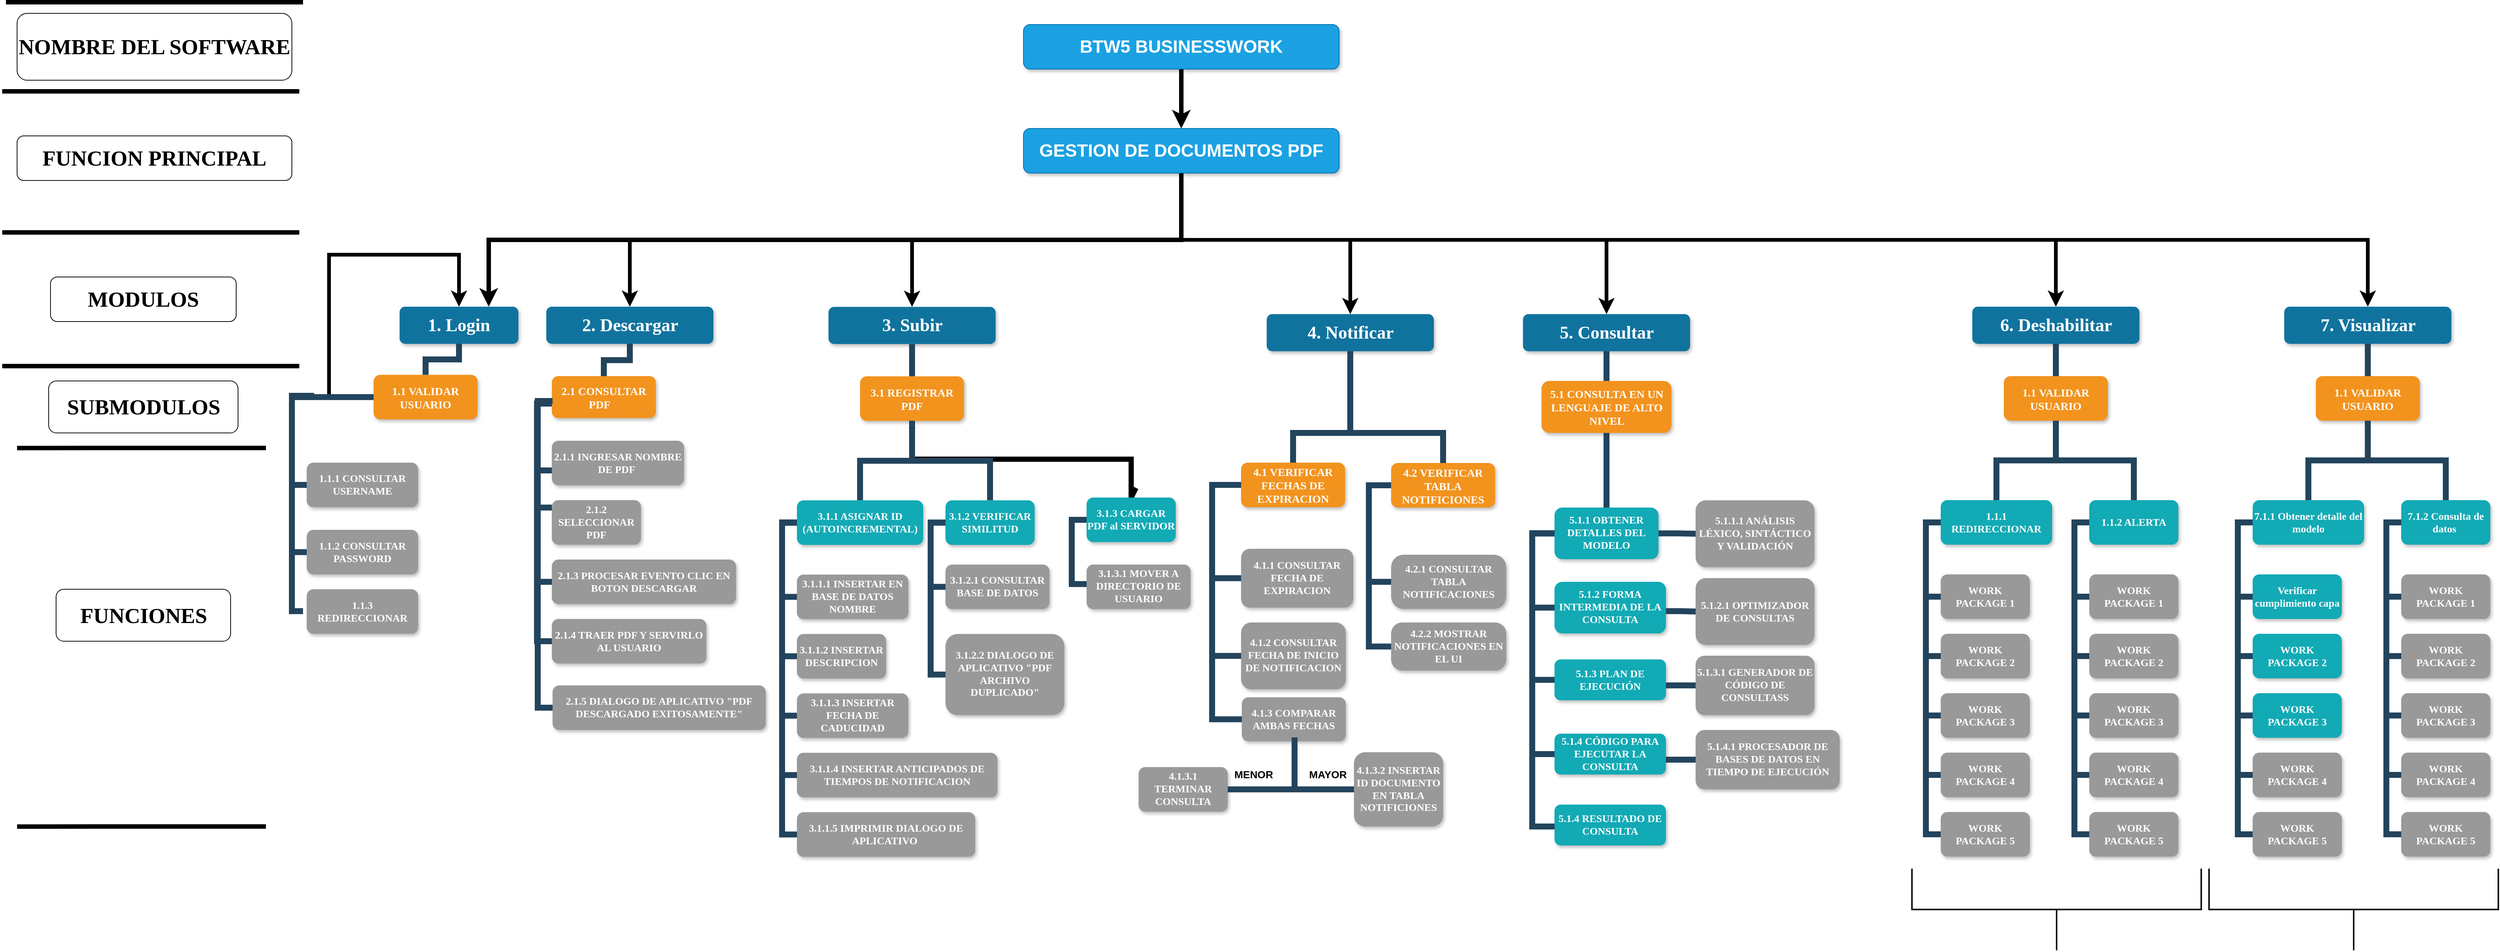 <mxfile version="13.10.1" type="github">
  <diagram name="Page-1" id="64c3da0e-402f-94eb-ee01-a36477274f13">
    <mxGraphModel dx="868" dy="2102" grid="1" gridSize="10" guides="1" tooltips="1" connect="1" arrows="1" fold="1" page="1" pageScale="1" pageWidth="1169" pageHeight="826" background="#ffffff" math="0" shadow="0">
      <root>
        <mxCell id="0" />
        <mxCell id="1" parent="0" />
        <mxCell id="2" value="1. Login" style="whiteSpace=wrap;rounded=1;shadow=1;fillColor=#10739E;strokeColor=none;fontColor=#FFFFFF;fontStyle=1;fontSize=24;fontFamily=Verdana;" parent="1" vertex="1">
          <mxGeometry x="565" y="-700" width="160" height="50" as="geometry" />
        </mxCell>
        <mxCell id="E-M19BCUzTmZ8NUMA22a-414" style="edgeStyle=orthogonalEdgeStyle;rounded=0;jumpSize=17;orthogonalLoop=1;jettySize=auto;html=1;exitX=0;exitY=0.5;exitDx=0;exitDy=0;entryX=0.5;entryY=0;entryDx=0;entryDy=0;strokeWidth=5;fontFamily=Verdana;fontSize=14;" parent="1" source="7" target="2" edge="1">
          <mxGeometry relative="1" as="geometry">
            <Array as="points">
              <mxPoint x="470" y="-577" />
              <mxPoint x="470" y="-770" />
              <mxPoint x="645" y="-770" />
            </Array>
          </mxGeometry>
        </mxCell>
        <mxCell id="7" value="1.1 VALIDAR USUARIO" style="whiteSpace=wrap;rounded=1;fillColor=#F2931E;strokeColor=none;shadow=1;fontColor=#FFFFFF;fontStyle=1;fontSize=15;fontFamily=Verdana;" parent="1" vertex="1">
          <mxGeometry x="530" y="-608.25" width="140" height="60" as="geometry" />
        </mxCell>
        <mxCell id="155" value="1.1.1 CONSULTAR USERNAME" style="whiteSpace=wrap;rounded=1;strokeColor=none;shadow=1;fontColor=#FFFFFF;fontStyle=1;fontFamily=Verdana;fontSize=14;fillColor=#999999;" parent="1" vertex="1">
          <mxGeometry x="440" y="-490" width="150" height="60" as="geometry" />
        </mxCell>
        <mxCell id="232" value="" style="edgeStyle=elbowEdgeStyle;elbow=vertical;rounded=0;fontColor=#000000;endArrow=none;endFill=0;strokeWidth=8;strokeColor=#23445D;fontFamily=Verdana;" parent="1" source="2" target="7" edge="1">
          <mxGeometry width="100" height="100" relative="1" as="geometry">
            <mxPoint x="405" y="170" as="sourcePoint" />
            <mxPoint x="505" y="70" as="targetPoint" />
          </mxGeometry>
        </mxCell>
        <mxCell id="E-M19BCUzTmZ8NUMA22a-300" style="edgeStyle=orthogonalEdgeStyle;rounded=0;jumpSize=17;orthogonalLoop=1;jettySize=auto;html=1;exitX=0.5;exitY=1;exitDx=0;exitDy=0;entryX=0.5;entryY=0;entryDx=0;entryDy=0;strokeWidth=5;fontFamily=Verdana;fontSize=14;" parent="1" source="E-M19BCUzTmZ8NUMA22a-234" target="E-M19BCUzTmZ8NUMA22a-272" edge="1">
          <mxGeometry relative="1" as="geometry" />
        </mxCell>
        <mxCell id="E-M19BCUzTmZ8NUMA22a-328" style="edgeStyle=orthogonalEdgeStyle;rounded=0;jumpSize=17;orthogonalLoop=1;jettySize=auto;html=1;exitX=0.5;exitY=1;exitDx=0;exitDy=0;entryX=0.5;entryY=0;entryDx=0;entryDy=0;strokeWidth=5;fontFamily=Verdana;fontSize=14;" parent="1" source="E-M19BCUzTmZ8NUMA22a-234" target="E-M19BCUzTmZ8NUMA22a-301" edge="1">
          <mxGeometry relative="1" as="geometry" />
        </mxCell>
        <mxCell id="E-M19BCUzTmZ8NUMA22a-356" style="edgeStyle=orthogonalEdgeStyle;rounded=0;jumpSize=17;orthogonalLoop=1;jettySize=auto;html=1;exitX=0.5;exitY=1;exitDx=0;exitDy=0;strokeWidth=5;fontFamily=Verdana;fontSize=14;" parent="1" source="E-M19BCUzTmZ8NUMA22a-234" target="E-M19BCUzTmZ8NUMA22a-329" edge="1">
          <mxGeometry relative="1" as="geometry">
            <Array as="points">
              <mxPoint x="1618" y="-790" />
              <mxPoint x="1845" y="-790" />
            </Array>
          </mxGeometry>
        </mxCell>
        <mxCell id="E-M19BCUzTmZ8NUMA22a-384" style="edgeStyle=orthogonalEdgeStyle;rounded=0;jumpSize=17;orthogonalLoop=1;jettySize=auto;html=1;exitX=0.5;exitY=1;exitDx=0;exitDy=0;strokeWidth=5;fontFamily=Verdana;fontSize=14;entryX=0.5;entryY=0;entryDx=0;entryDy=0;" parent="1" source="E-M19BCUzTmZ8NUMA22a-234" target="E-M19BCUzTmZ8NUMA22a-357" edge="1">
          <mxGeometry relative="1" as="geometry">
            <Array as="points">
              <mxPoint x="1618" y="-790" />
              <mxPoint x="2190" y="-790" />
            </Array>
          </mxGeometry>
        </mxCell>
        <mxCell id="E-M19BCUzTmZ8NUMA22a-413" style="edgeStyle=orthogonalEdgeStyle;rounded=0;jumpSize=17;orthogonalLoop=1;jettySize=auto;html=1;exitX=0.5;exitY=1;exitDx=0;exitDy=0;entryX=0.5;entryY=0;entryDx=0;entryDy=0;strokeWidth=5;fontFamily=Verdana;fontSize=14;" parent="1" source="E-M19BCUzTmZ8NUMA22a-234" target="E-M19BCUzTmZ8NUMA22a-386" edge="1">
          <mxGeometry relative="1" as="geometry" />
        </mxCell>
        <mxCell id="E-M19BCUzTmZ8NUMA22a-444" style="edgeStyle=orthogonalEdgeStyle;rounded=0;jumpSize=17;orthogonalLoop=1;jettySize=auto;html=1;exitX=0.5;exitY=1;exitDx=0;exitDy=0;strokeWidth=5;fontFamily=Verdana;fontSize=14;" parent="1" source="E-M19BCUzTmZ8NUMA22a-234" target="E-M19BCUzTmZ8NUMA22a-417" edge="1">
          <mxGeometry relative="1" as="geometry">
            <Array as="points">
              <mxPoint x="1618" y="-790" />
              <mxPoint x="3215" y="-790" />
            </Array>
          </mxGeometry>
        </mxCell>
        <mxCell id="sqdm2ydsF2TvAnO9mzsJ-236" style="edgeStyle=orthogonalEdgeStyle;rounded=0;orthogonalLoop=1;jettySize=auto;html=1;exitX=0.5;exitY=1;exitDx=0;exitDy=0;entryX=0.75;entryY=0;entryDx=0;entryDy=0;strokeWidth=6;" parent="1" source="E-M19BCUzTmZ8NUMA22a-234" target="2" edge="1">
          <mxGeometry relative="1" as="geometry" />
        </mxCell>
        <mxCell id="E-M19BCUzTmZ8NUMA22a-234" value="GESTION DE DOCUMENTOS PDF" style="whiteSpace=wrap;rounded=1;shadow=1;fillColor=#1ba1e2;strokeColor=#006EAF;fontStyle=1;fontSize=24;fontColor=#ffffff;" parent="1" vertex="1">
          <mxGeometry x="1405" y="-940" width="425" height="60" as="geometry" />
        </mxCell>
        <mxCell id="E-M19BCUzTmZ8NUMA22a-272" value="2. Descargar" style="whiteSpace=wrap;rounded=1;shadow=1;fillColor=#10739E;strokeColor=none;fontColor=#FFFFFF;fontStyle=1;fontSize=24;fontFamily=Verdana;" parent="1" vertex="1">
          <mxGeometry x="762.5" y="-700" width="225" height="50" as="geometry" />
        </mxCell>
        <mxCell id="E-M19BCUzTmZ8NUMA22a-273" value="2.1 CONSULTAR PDF   " style="whiteSpace=wrap;rounded=1;fillColor=#F2931E;strokeColor=none;shadow=1;fontColor=#FFFFFF;fontStyle=1;fontSize=15;fontFamily=Verdana;" parent="1" vertex="1">
          <mxGeometry x="770" y="-606.5" width="140" height="56.5" as="geometry" />
        </mxCell>
        <mxCell id="E-M19BCUzTmZ8NUMA22a-277" value="2.1.1 INGRESAR NOMBRE DE PDF " style="whiteSpace=wrap;rounded=1;fillColor=#999999;strokeColor=none;shadow=1;fontColor=#FFFFFF;fontStyle=1;fontFamily=Verdana;fontSize=14;" parent="1" vertex="1">
          <mxGeometry x="770" y="-519.5" width="178" height="60" as="geometry" />
        </mxCell>
        <mxCell id="E-M19BCUzTmZ8NUMA22a-278" value="2.1.2 SELECCIONAR PDF" style="whiteSpace=wrap;rounded=1;fillColor=#999999;strokeColor=none;shadow=1;fontColor=#FFFFFF;fontStyle=1;fontFamily=Verdana;fontSize=14;" parent="1" vertex="1">
          <mxGeometry x="770.0" y="-439.5" width="120" height="60" as="geometry" />
        </mxCell>
        <mxCell id="E-M19BCUzTmZ8NUMA22a-279" value="2.1.3 PROCESAR EVENTO CLIC EN BOTON DESCARGAR" style="whiteSpace=wrap;rounded=1;fillColor=#999999;strokeColor=none;shadow=1;fontColor=#FFFFFF;fontStyle=1;fontFamily=Verdana;fontSize=14;" parent="1" vertex="1">
          <mxGeometry x="770" y="-359.5" width="248" height="60" as="geometry" />
        </mxCell>
        <mxCell id="E-M19BCUzTmZ8NUMA22a-280" value="2.1.4 TRAER PDF Y SERVIRLO AL USUARIO" style="whiteSpace=wrap;rounded=1;fillColor=#999999;strokeColor=none;shadow=1;fontColor=#FFFFFF;fontStyle=1;fontFamily=Verdana;fontSize=14;" parent="1" vertex="1">
          <mxGeometry x="770" y="-279.5" width="208" height="60" as="geometry" />
        </mxCell>
        <mxCell id="E-M19BCUzTmZ8NUMA22a-287" value="" style="edgeStyle=elbowEdgeStyle;elbow=horizontal;rounded=0;fontColor=#000000;endArrow=none;endFill=0;strokeWidth=8;strokeColor=#23445D;fontStyle=1;fontFamily=Verdana;fontSize=14;" parent="1" target="E-M19BCUzTmZ8NUMA22a-277" edge="1">
          <mxGeometry width="100" height="100" relative="1" as="geometry">
            <mxPoint x="770" y="-569.5" as="sourcePoint" />
            <mxPoint x="760.0" y="-389.5" as="targetPoint" />
            <Array as="points">
              <mxPoint x="750" y="-479.5" />
            </Array>
          </mxGeometry>
        </mxCell>
        <mxCell id="E-M19BCUzTmZ8NUMA22a-288" value="" style="edgeStyle=elbowEdgeStyle;elbow=horizontal;rounded=0;fontColor=#000000;endArrow=none;endFill=0;strokeWidth=8;strokeColor=#23445D;fontStyle=1;fontFamily=Verdana;fontSize=14;" parent="1" target="E-M19BCUzTmZ8NUMA22a-280" edge="1">
          <mxGeometry width="100" height="100" relative="1" as="geometry">
            <mxPoint x="770" y="-569.5" as="sourcePoint" />
            <mxPoint x="760" y="-149.5" as="targetPoint" />
            <Array as="points">
              <mxPoint x="750" y="-349.5" />
            </Array>
          </mxGeometry>
        </mxCell>
        <mxCell id="E-M19BCUzTmZ8NUMA22a-289" value="" style="edgeStyle=elbowEdgeStyle;elbow=horizontal;rounded=0;fontColor=#000000;endArrow=none;endFill=0;strokeWidth=8;strokeColor=#23445D;fontStyle=1;fontFamily=Verdana;fontSize=14;" parent="1" target="E-M19BCUzTmZ8NUMA22a-279" edge="1">
          <mxGeometry width="100" height="100" relative="1" as="geometry">
            <mxPoint x="770" y="-569.5" as="sourcePoint" />
            <mxPoint x="760" y="-229.5" as="targetPoint" />
            <Array as="points">
              <mxPoint x="750" y="-399.5" />
            </Array>
          </mxGeometry>
        </mxCell>
        <mxCell id="E-M19BCUzTmZ8NUMA22a-290" value="" style="edgeStyle=elbowEdgeStyle;elbow=horizontal;rounded=0;fontColor=#000000;endArrow=none;endFill=0;strokeWidth=8;strokeColor=#23445D;fontStyle=1;fontFamily=Verdana;fontSize=14;" parent="1" target="E-M19BCUzTmZ8NUMA22a-278" edge="1">
          <mxGeometry width="100" height="100" relative="1" as="geometry">
            <mxPoint x="770" y="-569.5" as="sourcePoint" />
            <mxPoint x="760.0" y="-309.5" as="targetPoint" />
            <Array as="points">
              <mxPoint x="750" y="-429.5" />
            </Array>
          </mxGeometry>
        </mxCell>
        <mxCell id="E-M19BCUzTmZ8NUMA22a-298" value="" style="edgeStyle=elbowEdgeStyle;elbow=vertical;rounded=0;fontColor=#000000;endArrow=none;endFill=0;strokeWidth=8;strokeColor=#23445D;fontFamily=Verdana;" parent="1" source="E-M19BCUzTmZ8NUMA22a-272" target="E-M19BCUzTmZ8NUMA22a-273" edge="1">
          <mxGeometry width="100" height="100" relative="1" as="geometry">
            <mxPoint x="650" y="170" as="sourcePoint" />
            <mxPoint x="750" y="70" as="targetPoint" />
          </mxGeometry>
        </mxCell>
        <mxCell id="E-M19BCUzTmZ8NUMA22a-301" value="3. Subir" style="whiteSpace=wrap;rounded=1;shadow=1;fillColor=#10739E;strokeColor=none;fontColor=#FFFFFF;fontStyle=1;fontSize=24;fontFamily=Verdana;" parent="1" vertex="1">
          <mxGeometry x="1142.5" y="-699.75" width="225" height="50" as="geometry" />
        </mxCell>
        <mxCell id="sqdm2ydsF2TvAnO9mzsJ-252" style="edgeStyle=orthogonalEdgeStyle;rounded=0;orthogonalLoop=1;jettySize=auto;html=1;exitX=0.5;exitY=1;exitDx=0;exitDy=0;entryX=0.5;entryY=0;entryDx=0;entryDy=0;strokeWidth=7;fontFamily=Tahoma;fontSize=29;endArrow=openAsync;endFill=0;" parent="1" source="E-M19BCUzTmZ8NUMA22a-302" target="sqdm2ydsF2TvAnO9mzsJ-251" edge="1">
          <mxGeometry relative="1" as="geometry" />
        </mxCell>
        <mxCell id="E-M19BCUzTmZ8NUMA22a-302" value="3.1 REGISTRAR PDF" style="whiteSpace=wrap;rounded=1;fillColor=#F2931E;strokeColor=none;shadow=1;fontColor=#FFFFFF;fontStyle=1;fontSize=15;fontFamily=Verdana;" parent="1" vertex="1">
          <mxGeometry x="1185" y="-606.25" width="140" height="60" as="geometry" />
        </mxCell>
        <mxCell id="E-M19BCUzTmZ8NUMA22a-303" value="3.1.1 ASIGNAR ID (AUTOINCREMENTAL)" style="whiteSpace=wrap;rounded=1;fillColor=#12AAB5;strokeColor=none;shadow=1;fontColor=#FFFFFF;fontStyle=1;fontFamily=Verdana;fontSize=14;" parent="1" vertex="1">
          <mxGeometry x="1100" y="-439.25" width="170" height="60" as="geometry" />
        </mxCell>
        <mxCell id="sqdm2ydsF2TvAnO9mzsJ-234" value="" style="edgeStyle=orthogonalEdgeStyle;rounded=0;orthogonalLoop=1;jettySize=auto;html=1;" parent="1" source="E-M19BCUzTmZ8NUMA22a-304" target="E-M19BCUzTmZ8NUMA22a-302" edge="1">
          <mxGeometry relative="1" as="geometry" />
        </mxCell>
        <mxCell id="E-M19BCUzTmZ8NUMA22a-304" value="3.1.2 VERIFICAR SIMILITUD" style="whiteSpace=wrap;rounded=1;fillColor=#12AAB5;strokeColor=none;shadow=1;fontColor=#FFFFFF;fontStyle=1;fontFamily=Verdana;fontSize=14;" parent="1" vertex="1">
          <mxGeometry x="1300.0" y="-439.25" width="120" height="60" as="geometry" />
        </mxCell>
        <mxCell id="E-M19BCUzTmZ8NUMA22a-305" value="3.1.1.1 INSERTAR EN BASE DE DATOS NOMBRE" style="whiteSpace=wrap;rounded=1;fillColor=#999999;strokeColor=none;shadow=1;fontColor=#FFFFFF;fontStyle=1;fontFamily=Verdana;fontSize=14;" parent="1" vertex="1">
          <mxGeometry x="1100" y="-339.25" width="150" height="60" as="geometry" />
        </mxCell>
        <mxCell id="E-M19BCUzTmZ8NUMA22a-306" value="3.1.1.2 INSERTAR DESCRIPCION" style="whiteSpace=wrap;rounded=1;fillColor=#999999;strokeColor=none;shadow=1;fontColor=#FFFFFF;fontStyle=1;fontFamily=Verdana;fontSize=14;" parent="1" vertex="1">
          <mxGeometry x="1100" y="-259.25" width="120" height="60" as="geometry" />
        </mxCell>
        <mxCell id="E-M19BCUzTmZ8NUMA22a-307" value="3.1.1.3 INSERTAR FECHA DE CADUCIDAD" style="whiteSpace=wrap;rounded=1;fillColor=#999999;strokeColor=none;shadow=1;fontColor=#FFFFFF;fontStyle=1;fontFamily=Verdana;fontSize=14;" parent="1" vertex="1">
          <mxGeometry x="1100" y="-179.25" width="150" height="60" as="geometry" />
        </mxCell>
        <mxCell id="E-M19BCUzTmZ8NUMA22a-308" value="3.1.1.4 INSERTAR ANTICIPADOS DE TIEMPOS DE NOTIFICACION" style="whiteSpace=wrap;rounded=1;fillColor=#999999;strokeColor=none;shadow=1;fontColor=#FFFFFF;fontStyle=1;fontFamily=Verdana;fontSize=14;" parent="1" vertex="1">
          <mxGeometry x="1100" y="-99.25" width="270" height="60" as="geometry" />
        </mxCell>
        <mxCell id="E-M19BCUzTmZ8NUMA22a-309" value="3.1.1.5 IMPRIMIR DIALOGO DE APLICATIVO " style="whiteSpace=wrap;rounded=1;fillColor=#999999;strokeColor=none;shadow=1;fontColor=#FFFFFF;fontStyle=1;fontFamily=Verdana;fontSize=14;" parent="1" vertex="1">
          <mxGeometry x="1100" y="-19.25" width="240" height="60" as="geometry" />
        </mxCell>
        <mxCell id="E-M19BCUzTmZ8NUMA22a-310" value="3.1.2.1 CONSULTAR BASE DE DATOS" style="whiteSpace=wrap;rounded=1;fillColor=#999999;strokeColor=none;shadow=1;fontColor=#FFFFFF;fontStyle=1;fontFamily=Verdana;fontSize=14;" parent="1" vertex="1">
          <mxGeometry x="1300" y="-352.75" width="140" height="60" as="geometry" />
        </mxCell>
        <mxCell id="E-M19BCUzTmZ8NUMA22a-311" value="3.1.2.2 DIALOGO DE APLICATIVO &quot;PDF ARCHIVO DUPLICADO&quot;" style="whiteSpace=wrap;rounded=1;fillColor=#999999;strokeColor=none;shadow=1;fontColor=#FFFFFF;fontStyle=1;fontFamily=Verdana;fontSize=14;" parent="1" vertex="1">
          <mxGeometry x="1300" y="-259.25" width="160" height="109.25" as="geometry" />
        </mxCell>
        <mxCell id="E-M19BCUzTmZ8NUMA22a-315" value="" style="edgeStyle=elbowEdgeStyle;elbow=horizontal;rounded=0;fontColor=#000000;endArrow=none;endFill=0;strokeWidth=8;strokeColor=#23445D;fontStyle=1;fontFamily=Verdana;fontSize=14;" parent="1" source="E-M19BCUzTmZ8NUMA22a-303" target="E-M19BCUzTmZ8NUMA22a-305" edge="1">
          <mxGeometry width="100" height="100" relative="1" as="geometry">
            <mxPoint x="1080" y="-409.25" as="sourcePoint" />
            <mxPoint x="1090.0" y="-309.25" as="targetPoint" />
            <Array as="points">
              <mxPoint x="1080" y="-359.25" />
            </Array>
          </mxGeometry>
        </mxCell>
        <mxCell id="E-M19BCUzTmZ8NUMA22a-316" value="" style="edgeStyle=elbowEdgeStyle;elbow=horizontal;rounded=0;fontColor=#000000;endArrow=none;endFill=0;strokeWidth=8;strokeColor=#23445D;fontStyle=1;fontFamily=Verdana;fontSize=14;" parent="1" source="E-M19BCUzTmZ8NUMA22a-303" target="E-M19BCUzTmZ8NUMA22a-306" edge="1">
          <mxGeometry width="100" height="100" relative="1" as="geometry">
            <mxPoint x="1090" y="-409.25" as="sourcePoint" />
            <mxPoint x="1090.0" y="-229.25" as="targetPoint" />
            <Array as="points">
              <mxPoint x="1080" y="-319.25" />
            </Array>
          </mxGeometry>
        </mxCell>
        <mxCell id="E-M19BCUzTmZ8NUMA22a-317" value="" style="edgeStyle=elbowEdgeStyle;elbow=horizontal;rounded=0;fontColor=#000000;endArrow=none;endFill=0;strokeWidth=8;strokeColor=#23445D;fontStyle=1;fontFamily=Verdana;fontSize=14;" parent="1" source="E-M19BCUzTmZ8NUMA22a-303" target="E-M19BCUzTmZ8NUMA22a-309" edge="1">
          <mxGeometry width="100" height="100" relative="1" as="geometry">
            <mxPoint x="1090" y="-409.25" as="sourcePoint" />
            <mxPoint x="1090" y="10.75" as="targetPoint" />
            <Array as="points">
              <mxPoint x="1080" y="-189.25" />
            </Array>
          </mxGeometry>
        </mxCell>
        <mxCell id="E-M19BCUzTmZ8NUMA22a-318" value="" style="edgeStyle=elbowEdgeStyle;elbow=horizontal;rounded=0;fontColor=#000000;endArrow=none;endFill=0;strokeWidth=8;strokeColor=#23445D;fontStyle=1;fontFamily=Verdana;fontSize=14;" parent="1" source="E-M19BCUzTmZ8NUMA22a-303" target="E-M19BCUzTmZ8NUMA22a-308" edge="1">
          <mxGeometry width="100" height="100" relative="1" as="geometry">
            <mxPoint x="1090" y="-409.25" as="sourcePoint" />
            <mxPoint x="1090" y="-69.25" as="targetPoint" />
            <Array as="points">
              <mxPoint x="1080" y="-239.25" />
            </Array>
          </mxGeometry>
        </mxCell>
        <mxCell id="E-M19BCUzTmZ8NUMA22a-319" value="" style="edgeStyle=elbowEdgeStyle;elbow=horizontal;rounded=0;fontColor=#000000;endArrow=none;endFill=0;strokeWidth=8;strokeColor=#23445D;fontStyle=1;fontFamily=Verdana;fontSize=14;" parent="1" source="E-M19BCUzTmZ8NUMA22a-303" target="E-M19BCUzTmZ8NUMA22a-307" edge="1">
          <mxGeometry width="100" height="100" relative="1" as="geometry">
            <mxPoint x="1090" y="-409.25" as="sourcePoint" />
            <mxPoint x="1090.0" y="-149.25" as="targetPoint" />
            <Array as="points">
              <mxPoint x="1080" y="-269.25" />
            </Array>
          </mxGeometry>
        </mxCell>
        <mxCell id="E-M19BCUzTmZ8NUMA22a-320" value="" style="edgeStyle=elbowEdgeStyle;elbow=horizontal;rounded=0;fontColor=#000000;endArrow=none;endFill=0;strokeWidth=8;strokeColor=#23445D;fontStyle=1;fontFamily=Verdana;fontSize=14;" parent="1" source="E-M19BCUzTmZ8NUMA22a-304" target="E-M19BCUzTmZ8NUMA22a-310" edge="1">
          <mxGeometry width="100" height="100" relative="1" as="geometry">
            <mxPoint x="1270" y="-409.25" as="sourcePoint" />
            <mxPoint x="1280.0" y="-309.25" as="targetPoint" />
            <Array as="points">
              <mxPoint x="1280" y="-359.25" />
            </Array>
          </mxGeometry>
        </mxCell>
        <mxCell id="E-M19BCUzTmZ8NUMA22a-321" value="" style="edgeStyle=elbowEdgeStyle;elbow=horizontal;rounded=0;fontColor=#000000;endArrow=none;endFill=0;strokeWidth=8;strokeColor=#23445D;fontStyle=1;fontFamily=Verdana;fontSize=14;" parent="1" source="E-M19BCUzTmZ8NUMA22a-304" target="E-M19BCUzTmZ8NUMA22a-311" edge="1">
          <mxGeometry width="100" height="100" relative="1" as="geometry">
            <mxPoint x="1280" y="-409.25" as="sourcePoint" />
            <mxPoint x="1280.0" y="-229.25" as="targetPoint" />
            <Array as="points">
              <mxPoint x="1280" y="-319.25" />
            </Array>
          </mxGeometry>
        </mxCell>
        <mxCell id="E-M19BCUzTmZ8NUMA22a-325" value="" style="edgeStyle=elbowEdgeStyle;elbow=vertical;rounded=0;fontColor=#000000;endArrow=none;endFill=0;strokeWidth=8;strokeColor=#23445D;fontStyle=1;fontFamily=Verdana;" parent="1" source="E-M19BCUzTmZ8NUMA22a-302" target="E-M19BCUzTmZ8NUMA22a-303" edge="1">
          <mxGeometry width="100" height="100" relative="1" as="geometry">
            <mxPoint x="1925" y="93.75" as="sourcePoint" />
            <mxPoint x="1825" y="-16.25" as="targetPoint" />
          </mxGeometry>
        </mxCell>
        <mxCell id="E-M19BCUzTmZ8NUMA22a-326" value="" style="edgeStyle=elbowEdgeStyle;elbow=vertical;rounded=0;fontColor=#000000;endArrow=none;endFill=0;strokeWidth=8;strokeColor=#23445D;fontStyle=1;fontFamily=Verdana;" parent="1" source="E-M19BCUzTmZ8NUMA22a-302" target="E-M19BCUzTmZ8NUMA22a-304" edge="1">
          <mxGeometry width="100" height="100" relative="1" as="geometry">
            <mxPoint x="2015" y="83.75" as="sourcePoint" />
            <mxPoint x="2115" y="-16.25" as="targetPoint" />
          </mxGeometry>
        </mxCell>
        <mxCell id="E-M19BCUzTmZ8NUMA22a-327" value="" style="edgeStyle=elbowEdgeStyle;elbow=vertical;rounded=0;fontColor=#000000;endArrow=none;endFill=0;strokeWidth=8;strokeColor=#23445D;fontFamily=Verdana;" parent="1" source="E-M19BCUzTmZ8NUMA22a-301" target="E-M19BCUzTmZ8NUMA22a-302" edge="1">
          <mxGeometry width="100" height="100" relative="1" as="geometry">
            <mxPoint x="1030" y="170.25" as="sourcePoint" />
            <mxPoint x="1130" y="70.25" as="targetPoint" />
          </mxGeometry>
        </mxCell>
        <mxCell id="E-M19BCUzTmZ8NUMA22a-329" value="4. Notificar" style="whiteSpace=wrap;rounded=1;shadow=1;fillColor=#10739E;strokeColor=none;fontColor=#FFFFFF;fontStyle=1;fontSize=24;fontFamily=Verdana;" parent="1" vertex="1">
          <mxGeometry x="1732.5" y="-690" width="225" height="50" as="geometry" />
        </mxCell>
        <mxCell id="E-M19BCUzTmZ8NUMA22a-357" value="5. Consultar" style="whiteSpace=wrap;rounded=1;shadow=1;fillColor=#10739E;strokeColor=none;fontColor=#FFFFFF;fontStyle=1;fontSize=24;fontFamily=Verdana;" parent="1" vertex="1">
          <mxGeometry x="2077.5" y="-690" width="225" height="50" as="geometry" />
        </mxCell>
        <mxCell id="E-M19BCUzTmZ8NUMA22a-358" value="5.1 CONSULTA EN UN LENGUAJE DE ALTO NIVEL" style="whiteSpace=wrap;rounded=1;fillColor=#F2931E;strokeColor=none;shadow=1;fontColor=#FFFFFF;fontStyle=1;fontSize=15;fontFamily=Verdana;" parent="1" vertex="1">
          <mxGeometry x="2102.5" y="-600" width="175" height="70" as="geometry" />
        </mxCell>
        <mxCell id="E-M19BCUzTmZ8NUMA22a-359" value="5.1.1 OBTENER DETALLES DEL MODELO" style="whiteSpace=wrap;rounded=1;fillColor=#12AAB5;strokeColor=none;shadow=1;fontColor=#FFFFFF;fontStyle=1;fontFamily=Verdana;fontSize=14;" parent="1" vertex="1">
          <mxGeometry x="2120" y="-429.5" width="140" height="69.5" as="geometry" />
        </mxCell>
        <mxCell id="E-M19BCUzTmZ8NUMA22a-360" value="5.1.2 FORMA INTERMEDIA DE LA CONSULTA" style="whiteSpace=wrap;rounded=1;fillColor=#12AAB5;strokeColor=none;shadow=1;fontColor=#FFFFFF;fontStyle=1;fontFamily=Verdana;fontSize=14;" parent="1" vertex="1">
          <mxGeometry x="2120" y="-329.5" width="150" height="69.5" as="geometry" />
        </mxCell>
        <mxCell id="E-M19BCUzTmZ8NUMA22a-361" value="5.1.1.1 ANÁLISIS LÉXICO, SINTÁCTICO Y VALIDACIÓN" style="whiteSpace=wrap;rounded=1;fillColor=#999999;strokeColor=none;shadow=1;fontColor=#FFFFFF;fontStyle=1;fontFamily=Verdana;fontSize=14;" parent="1" vertex="1">
          <mxGeometry x="2310" y="-439.25" width="160" height="90" as="geometry" />
        </mxCell>
        <mxCell id="E-M19BCUzTmZ8NUMA22a-372" value="" style="edgeStyle=elbowEdgeStyle;elbow=horizontal;rounded=0;fontColor=#000000;endArrow=none;endFill=0;strokeWidth=8;strokeColor=#23445D;fontStyle=1;fontFamily=Verdana;fontSize=14;entryX=0;entryY=0.5;entryDx=0;entryDy=0;" parent="1" source="E-M19BCUzTmZ8NUMA22a-359" target="E-M19BCUzTmZ8NUMA22a-360" edge="1">
          <mxGeometry width="100" height="100" relative="1" as="geometry">
            <mxPoint x="2100" y="-399.5" as="sourcePoint" />
            <mxPoint x="2110" y="-219.5" as="targetPoint" />
            <Array as="points">
              <mxPoint x="2090" y="-309.5" />
            </Array>
          </mxGeometry>
        </mxCell>
        <mxCell id="E-M19BCUzTmZ8NUMA22a-373" value="" style="edgeStyle=elbowEdgeStyle;elbow=horizontal;rounded=0;fontColor=#000000;endArrow=none;endFill=0;strokeWidth=8;strokeColor=#23445D;fontStyle=1;fontFamily=Verdana;fontSize=14;" parent="1" source="E-M19BCUzTmZ8NUMA22a-359" edge="1">
          <mxGeometry width="100" height="100" relative="1" as="geometry">
            <mxPoint x="2100" y="-399.5" as="sourcePoint" />
            <mxPoint x="2120" as="targetPoint" />
            <Array as="points">
              <mxPoint x="2090" y="-179.5" />
            </Array>
          </mxGeometry>
        </mxCell>
        <mxCell id="E-M19BCUzTmZ8NUMA22a-374" value="" style="edgeStyle=elbowEdgeStyle;elbow=horizontal;rounded=0;fontColor=#000000;endArrow=none;endFill=0;strokeWidth=8;strokeColor=#23445D;fontStyle=1;fontFamily=Verdana;fontSize=14;entryX=0;entryY=0.5;entryDx=0;entryDy=0;" parent="1" source="E-M19BCUzTmZ8NUMA22a-359" target="BTncwBbobFxB5JIf2_1C-247" edge="1">
          <mxGeometry width="100" height="100" relative="1" as="geometry">
            <mxPoint x="2100" y="-399.5" as="sourcePoint" />
            <mxPoint x="2110" y="-59.5" as="targetPoint" />
            <Array as="points">
              <mxPoint x="2090" y="-229.5" />
            </Array>
          </mxGeometry>
        </mxCell>
        <mxCell id="E-M19BCUzTmZ8NUMA22a-375" value="" style="edgeStyle=elbowEdgeStyle;elbow=horizontal;rounded=0;fontColor=#000000;endArrow=none;endFill=0;strokeWidth=8;strokeColor=#23445D;fontStyle=1;fontFamily=Verdana;fontSize=14;entryX=0;entryY=0.5;entryDx=0;entryDy=0;" parent="1" source="E-M19BCUzTmZ8NUMA22a-359" target="BTncwBbobFxB5JIf2_1C-244" edge="1">
          <mxGeometry width="100" height="100" relative="1" as="geometry">
            <mxPoint x="2100" y="-399.5" as="sourcePoint" />
            <mxPoint x="2110" y="-139.5" as="targetPoint" />
            <Array as="points">
              <mxPoint x="2090" y="-259.5" />
            </Array>
          </mxGeometry>
        </mxCell>
        <mxCell id="E-M19BCUzTmZ8NUMA22a-381" value="" style="edgeStyle=elbowEdgeStyle;elbow=vertical;rounded=0;fontColor=#000000;endArrow=none;endFill=0;strokeWidth=8;strokeColor=#23445D;fontStyle=1;fontFamily=Verdana;" parent="1" source="E-M19BCUzTmZ8NUMA22a-358" target="E-M19BCUzTmZ8NUMA22a-359" edge="1">
          <mxGeometry width="100" height="100" relative="1" as="geometry">
            <mxPoint x="2935" y="103.5" as="sourcePoint" />
            <mxPoint x="2835" y="-6.5" as="targetPoint" />
          </mxGeometry>
        </mxCell>
        <mxCell id="E-M19BCUzTmZ8NUMA22a-383" value="" style="edgeStyle=elbowEdgeStyle;elbow=vertical;rounded=0;fontColor=#000000;endArrow=none;endFill=0;strokeWidth=8;strokeColor=#23445D;fontFamily=Verdana;" parent="1" source="E-M19BCUzTmZ8NUMA22a-357" target="E-M19BCUzTmZ8NUMA22a-358" edge="1">
          <mxGeometry width="100" height="100" relative="1" as="geometry">
            <mxPoint x="1965" y="180" as="sourcePoint" />
            <mxPoint x="2065" y="80" as="targetPoint" />
          </mxGeometry>
        </mxCell>
        <mxCell id="E-M19BCUzTmZ8NUMA22a-386" value="6. Deshabilitar" style="whiteSpace=wrap;rounded=1;shadow=1;fillColor=#10739E;strokeColor=none;fontColor=#FFFFFF;fontStyle=1;fontSize=24;fontFamily=Verdana;" parent="1" vertex="1">
          <mxGeometry x="2682.5" y="-700" width="225" height="50" as="geometry" />
        </mxCell>
        <mxCell id="E-M19BCUzTmZ8NUMA22a-387" value="1.1 VALIDAR USUARIO" style="whiteSpace=wrap;rounded=1;fillColor=#F2931E;strokeColor=none;shadow=1;fontColor=#FFFFFF;fontStyle=1;fontSize=15;fontFamily=Verdana;" parent="1" vertex="1">
          <mxGeometry x="2725" y="-606.5" width="140" height="60" as="geometry" />
        </mxCell>
        <mxCell id="E-M19BCUzTmZ8NUMA22a-388" value="1.1.1 REDIRECCIONAR" style="whiteSpace=wrap;rounded=1;fillColor=#12AAB5;strokeColor=none;shadow=1;fontColor=#FFFFFF;fontStyle=1;fontFamily=Verdana;fontSize=14;" parent="1" vertex="1">
          <mxGeometry x="2640" y="-439.5" width="150" height="60" as="geometry" />
        </mxCell>
        <mxCell id="E-M19BCUzTmZ8NUMA22a-389" value="1.1.2 ALERTA" style="whiteSpace=wrap;rounded=1;fillColor=#12AAB5;strokeColor=none;shadow=1;fontColor=#FFFFFF;fontStyle=1;fontFamily=Verdana;fontSize=14;" parent="1" vertex="1">
          <mxGeometry x="2840" y="-439.5" width="120" height="60" as="geometry" />
        </mxCell>
        <mxCell id="E-M19BCUzTmZ8NUMA22a-390" value="WORK&#xa;PACKAGE 1" style="whiteSpace=wrap;rounded=1;fillColor=#999999;strokeColor=none;shadow=1;fontColor=#FFFFFF;fontStyle=1;fontFamily=Verdana;fontSize=14;" parent="1" vertex="1">
          <mxGeometry x="2640" y="-339.5" width="120" height="60" as="geometry" />
        </mxCell>
        <mxCell id="E-M19BCUzTmZ8NUMA22a-391" value="WORK&#xa;PACKAGE 2" style="whiteSpace=wrap;rounded=1;fillColor=#999999;strokeColor=none;shadow=1;fontColor=#FFFFFF;fontStyle=1;fontFamily=Verdana;fontSize=14;" parent="1" vertex="1">
          <mxGeometry x="2640" y="-259.5" width="120" height="60" as="geometry" />
        </mxCell>
        <mxCell id="E-M19BCUzTmZ8NUMA22a-392" value="WORK&#xa;PACKAGE 3" style="whiteSpace=wrap;rounded=1;fillColor=#999999;strokeColor=none;shadow=1;fontColor=#FFFFFF;fontStyle=1;fontFamily=Verdana;fontSize=14;" parent="1" vertex="1">
          <mxGeometry x="2640" y="-179.5" width="120" height="60" as="geometry" />
        </mxCell>
        <mxCell id="E-M19BCUzTmZ8NUMA22a-393" value="WORK&#xa;PACKAGE 4" style="whiteSpace=wrap;rounded=1;fillColor=#999999;strokeColor=none;shadow=1;fontColor=#FFFFFF;fontStyle=1;fontFamily=Verdana;fontSize=14;" parent="1" vertex="1">
          <mxGeometry x="2640" y="-99.5" width="120" height="60" as="geometry" />
        </mxCell>
        <mxCell id="E-M19BCUzTmZ8NUMA22a-394" value="WORK&#xa;PACKAGE 5" style="whiteSpace=wrap;rounded=1;fillColor=#999999;strokeColor=none;shadow=1;fontColor=#FFFFFF;fontStyle=1;fontFamily=Verdana;fontSize=14;" parent="1" vertex="1">
          <mxGeometry x="2640" y="-19.5" width="120" height="60" as="geometry" />
        </mxCell>
        <mxCell id="E-M19BCUzTmZ8NUMA22a-395" value="WORK&#xa;PACKAGE 1" style="whiteSpace=wrap;rounded=1;fillColor=#999999;strokeColor=none;shadow=1;fontColor=#FFFFFF;fontStyle=1;fontFamily=Verdana;fontSize=14;" parent="1" vertex="1">
          <mxGeometry x="2840" y="-339.5" width="120" height="60" as="geometry" />
        </mxCell>
        <mxCell id="E-M19BCUzTmZ8NUMA22a-396" value="WORK&#xa;PACKAGE 2" style="whiteSpace=wrap;rounded=1;fillColor=#999999;strokeColor=none;shadow=1;fontColor=#FFFFFF;fontStyle=1;fontFamily=Verdana;fontSize=14;" parent="1" vertex="1">
          <mxGeometry x="2840.0" y="-259.5" width="120" height="60" as="geometry" />
        </mxCell>
        <mxCell id="E-M19BCUzTmZ8NUMA22a-397" value="WORK&#xa;PACKAGE 3" style="whiteSpace=wrap;rounded=1;fillColor=#999999;strokeColor=none;shadow=1;fontColor=#FFFFFF;fontStyle=1;fontFamily=Verdana;fontSize=14;" parent="1" vertex="1">
          <mxGeometry x="2840.0" y="-179.5" width="120" height="60" as="geometry" />
        </mxCell>
        <mxCell id="E-M19BCUzTmZ8NUMA22a-398" value="WORK&#xa;PACKAGE 4" style="whiteSpace=wrap;rounded=1;fillColor=#999999;strokeColor=none;shadow=1;fontColor=#FFFFFF;fontStyle=1;fontFamily=Verdana;fontSize=14;" parent="1" vertex="1">
          <mxGeometry x="2840.0" y="-99.5" width="120" height="60" as="geometry" />
        </mxCell>
        <mxCell id="E-M19BCUzTmZ8NUMA22a-399" value="WORK&#xa;PACKAGE 5" style="whiteSpace=wrap;rounded=1;fillColor=#999999;strokeColor=none;shadow=1;fontColor=#FFFFFF;fontStyle=1;fontFamily=Verdana;fontSize=14;" parent="1" vertex="1">
          <mxGeometry x="2840" y="-19.5" width="120" height="60" as="geometry" />
        </mxCell>
        <mxCell id="E-M19BCUzTmZ8NUMA22a-400" value="" style="edgeStyle=elbowEdgeStyle;elbow=horizontal;rounded=0;fontColor=#000000;endArrow=none;endFill=0;strokeWidth=8;strokeColor=#23445D;fontStyle=1;fontFamily=Verdana;fontSize=14;" parent="1" source="E-M19BCUzTmZ8NUMA22a-388" target="E-M19BCUzTmZ8NUMA22a-390" edge="1">
          <mxGeometry width="100" height="100" relative="1" as="geometry">
            <mxPoint x="2620" y="-409.5" as="sourcePoint" />
            <mxPoint x="2630.0" y="-309.5" as="targetPoint" />
            <Array as="points">
              <mxPoint x="2620" y="-359.5" />
            </Array>
          </mxGeometry>
        </mxCell>
        <mxCell id="E-M19BCUzTmZ8NUMA22a-401" value="" style="edgeStyle=elbowEdgeStyle;elbow=horizontal;rounded=0;fontColor=#000000;endArrow=none;endFill=0;strokeWidth=8;strokeColor=#23445D;fontStyle=1;fontFamily=Verdana;fontSize=14;" parent="1" source="E-M19BCUzTmZ8NUMA22a-388" target="E-M19BCUzTmZ8NUMA22a-391" edge="1">
          <mxGeometry width="100" height="100" relative="1" as="geometry">
            <mxPoint x="2630" y="-409.5" as="sourcePoint" />
            <mxPoint x="2630" y="-229.5" as="targetPoint" />
            <Array as="points">
              <mxPoint x="2620" y="-319.5" />
            </Array>
          </mxGeometry>
        </mxCell>
        <mxCell id="E-M19BCUzTmZ8NUMA22a-402" value="" style="edgeStyle=elbowEdgeStyle;elbow=horizontal;rounded=0;fontColor=#000000;endArrow=none;endFill=0;strokeWidth=8;strokeColor=#23445D;fontStyle=1;fontFamily=Verdana;fontSize=14;" parent="1" source="E-M19BCUzTmZ8NUMA22a-388" target="E-M19BCUzTmZ8NUMA22a-394" edge="1">
          <mxGeometry width="100" height="100" relative="1" as="geometry">
            <mxPoint x="2630" y="-409.5" as="sourcePoint" />
            <mxPoint x="2630" y="10.5" as="targetPoint" />
            <Array as="points">
              <mxPoint x="2620" y="-189.5" />
            </Array>
          </mxGeometry>
        </mxCell>
        <mxCell id="E-M19BCUzTmZ8NUMA22a-403" value="" style="edgeStyle=elbowEdgeStyle;elbow=horizontal;rounded=0;fontColor=#000000;endArrow=none;endFill=0;strokeWidth=8;strokeColor=#23445D;fontStyle=1;fontFamily=Verdana;fontSize=14;" parent="1" source="E-M19BCUzTmZ8NUMA22a-388" target="E-M19BCUzTmZ8NUMA22a-393" edge="1">
          <mxGeometry width="100" height="100" relative="1" as="geometry">
            <mxPoint x="2630" y="-409.5" as="sourcePoint" />
            <mxPoint x="2630" y="-69.5" as="targetPoint" />
            <Array as="points">
              <mxPoint x="2620" y="-239.5" />
            </Array>
          </mxGeometry>
        </mxCell>
        <mxCell id="E-M19BCUzTmZ8NUMA22a-404" value="" style="edgeStyle=elbowEdgeStyle;elbow=horizontal;rounded=0;fontColor=#000000;endArrow=none;endFill=0;strokeWidth=8;strokeColor=#23445D;fontStyle=1;fontFamily=Verdana;fontSize=14;" parent="1" source="E-M19BCUzTmZ8NUMA22a-388" target="E-M19BCUzTmZ8NUMA22a-392" edge="1">
          <mxGeometry width="100" height="100" relative="1" as="geometry">
            <mxPoint x="2630" y="-409.5" as="sourcePoint" />
            <mxPoint x="2630" y="-149.5" as="targetPoint" />
            <Array as="points">
              <mxPoint x="2620" y="-269.5" />
            </Array>
          </mxGeometry>
        </mxCell>
        <mxCell id="E-M19BCUzTmZ8NUMA22a-405" value="" style="edgeStyle=elbowEdgeStyle;elbow=horizontal;rounded=0;fontColor=#000000;endArrow=none;endFill=0;strokeWidth=8;strokeColor=#23445D;fontStyle=1;fontFamily=Verdana;fontSize=14;" parent="1" source="E-M19BCUzTmZ8NUMA22a-389" target="E-M19BCUzTmZ8NUMA22a-395" edge="1">
          <mxGeometry width="100" height="100" relative="1" as="geometry">
            <mxPoint x="2810" y="-409.5" as="sourcePoint" />
            <mxPoint x="2820.0" y="-309.5" as="targetPoint" />
            <Array as="points">
              <mxPoint x="2820" y="-359.5" />
            </Array>
          </mxGeometry>
        </mxCell>
        <mxCell id="E-M19BCUzTmZ8NUMA22a-406" value="" style="edgeStyle=elbowEdgeStyle;elbow=horizontal;rounded=0;fontColor=#000000;endArrow=none;endFill=0;strokeWidth=8;strokeColor=#23445D;fontStyle=1;fontFamily=Verdana;fontSize=14;" parent="1" source="E-M19BCUzTmZ8NUMA22a-389" target="E-M19BCUzTmZ8NUMA22a-396" edge="1">
          <mxGeometry width="100" height="100" relative="1" as="geometry">
            <mxPoint x="2820" y="-409.5" as="sourcePoint" />
            <mxPoint x="2820" y="-229.5" as="targetPoint" />
            <Array as="points">
              <mxPoint x="2820" y="-319.5" />
            </Array>
          </mxGeometry>
        </mxCell>
        <mxCell id="E-M19BCUzTmZ8NUMA22a-407" value="" style="edgeStyle=elbowEdgeStyle;elbow=horizontal;rounded=0;fontColor=#000000;endArrow=none;endFill=0;strokeWidth=8;strokeColor=#23445D;fontStyle=1;fontFamily=Verdana;fontSize=14;" parent="1" source="E-M19BCUzTmZ8NUMA22a-389" target="E-M19BCUzTmZ8NUMA22a-399" edge="1">
          <mxGeometry width="100" height="100" relative="1" as="geometry">
            <mxPoint x="2820" y="-409.5" as="sourcePoint" />
            <mxPoint x="2820" y="10.5" as="targetPoint" />
            <Array as="points">
              <mxPoint x="2820" y="-199.5" />
            </Array>
          </mxGeometry>
        </mxCell>
        <mxCell id="E-M19BCUzTmZ8NUMA22a-408" value="" style="edgeStyle=elbowEdgeStyle;elbow=horizontal;rounded=0;fontColor=#000000;endArrow=none;endFill=0;strokeWidth=8;strokeColor=#23445D;fontStyle=1;fontFamily=Verdana;fontSize=14;" parent="1" source="E-M19BCUzTmZ8NUMA22a-389" target="E-M19BCUzTmZ8NUMA22a-398" edge="1">
          <mxGeometry width="100" height="100" relative="1" as="geometry">
            <mxPoint x="2820" y="-409.5" as="sourcePoint" />
            <mxPoint x="2820" y="-69.5" as="targetPoint" />
            <Array as="points">
              <mxPoint x="2820" y="-239.5" />
            </Array>
          </mxGeometry>
        </mxCell>
        <mxCell id="E-M19BCUzTmZ8NUMA22a-409" value="" style="edgeStyle=elbowEdgeStyle;elbow=horizontal;rounded=0;fontColor=#000000;endArrow=none;endFill=0;strokeWidth=8;strokeColor=#23445D;fontStyle=1;fontFamily=Verdana;fontSize=14;" parent="1" source="E-M19BCUzTmZ8NUMA22a-389" target="E-M19BCUzTmZ8NUMA22a-397" edge="1">
          <mxGeometry width="100" height="100" relative="1" as="geometry">
            <mxPoint x="2820" y="-409.5" as="sourcePoint" />
            <mxPoint x="2820" y="-149.5" as="targetPoint" />
            <Array as="points">
              <mxPoint x="2820" y="-269.5" />
            </Array>
          </mxGeometry>
        </mxCell>
        <mxCell id="E-M19BCUzTmZ8NUMA22a-410" value="" style="edgeStyle=elbowEdgeStyle;elbow=vertical;rounded=0;fontColor=#000000;endArrow=none;endFill=0;strokeWidth=8;strokeColor=#23445D;fontStyle=1;fontFamily=Verdana;" parent="1" source="E-M19BCUzTmZ8NUMA22a-387" target="E-M19BCUzTmZ8NUMA22a-388" edge="1">
          <mxGeometry width="100" height="100" relative="1" as="geometry">
            <mxPoint x="3465" y="93.5" as="sourcePoint" />
            <mxPoint x="3365" y="-16.5" as="targetPoint" />
          </mxGeometry>
        </mxCell>
        <mxCell id="E-M19BCUzTmZ8NUMA22a-411" value="" style="edgeStyle=elbowEdgeStyle;elbow=vertical;rounded=0;fontColor=#000000;endArrow=none;endFill=0;strokeWidth=8;strokeColor=#23445D;fontStyle=1;fontFamily=Verdana;" parent="1" source="E-M19BCUzTmZ8NUMA22a-387" target="E-M19BCUzTmZ8NUMA22a-389" edge="1">
          <mxGeometry width="100" height="100" relative="1" as="geometry">
            <mxPoint x="3555" y="83.5" as="sourcePoint" />
            <mxPoint x="3655" y="-16.5" as="targetPoint" />
          </mxGeometry>
        </mxCell>
        <mxCell id="E-M19BCUzTmZ8NUMA22a-412" value="" style="edgeStyle=elbowEdgeStyle;elbow=vertical;rounded=0;fontColor=#000000;endArrow=none;endFill=0;strokeWidth=8;strokeColor=#23445D;fontFamily=Verdana;" parent="1" source="E-M19BCUzTmZ8NUMA22a-386" target="E-M19BCUzTmZ8NUMA22a-387" edge="1">
          <mxGeometry width="100" height="100" relative="1" as="geometry">
            <mxPoint x="2570" y="170" as="sourcePoint" />
            <mxPoint x="2670" y="70" as="targetPoint" />
          </mxGeometry>
        </mxCell>
        <mxCell id="E-M19BCUzTmZ8NUMA22a-417" value="7. Visualizar" style="whiteSpace=wrap;rounded=1;shadow=1;fillColor=#10739E;strokeColor=none;fontColor=#FFFFFF;fontStyle=1;fontSize=24;fontFamily=Verdana;" parent="1" vertex="1">
          <mxGeometry x="3102.5" y="-700" width="225" height="50" as="geometry" />
        </mxCell>
        <mxCell id="E-M19BCUzTmZ8NUMA22a-418" value="1.1 VALIDAR USUARIO" style="whiteSpace=wrap;rounded=1;fillColor=#F2931E;strokeColor=none;shadow=1;fontColor=#FFFFFF;fontStyle=1;fontSize=15;fontFamily=Verdana;" parent="1" vertex="1">
          <mxGeometry x="3145" y="-606.5" width="140" height="60" as="geometry" />
        </mxCell>
        <mxCell id="E-M19BCUzTmZ8NUMA22a-419" value="7.1.1 Obtener detalle del modelo" style="whiteSpace=wrap;rounded=1;fillColor=#12AAB5;strokeColor=none;shadow=1;fontColor=#FFFFFF;fontStyle=1;fontFamily=Verdana;fontSize=14;" parent="1" vertex="1">
          <mxGeometry x="3060" y="-439.5" width="150" height="60" as="geometry" />
        </mxCell>
        <mxCell id="E-M19BCUzTmZ8NUMA22a-420" value="7.1.2 Consulta de datos " style="whiteSpace=wrap;rounded=1;fillColor=#12AAB5;strokeColor=none;shadow=1;fontColor=#FFFFFF;fontStyle=1;fontFamily=Verdana;fontSize=14;" parent="1" vertex="1">
          <mxGeometry x="3260" y="-439.5" width="120" height="60" as="geometry" />
        </mxCell>
        <mxCell id="E-M19BCUzTmZ8NUMA22a-421" value="Verificar cumplimiento capa" style="whiteSpace=wrap;rounded=1;shadow=1;fontStyle=1;fontFamily=Verdana;fontSize=14;fillColor=#12AAB5;strokeColor=none;fontColor=#FFFFFF;" parent="1" vertex="1">
          <mxGeometry x="3060" y="-339.5" width="120" height="60" as="geometry" />
        </mxCell>
        <mxCell id="E-M19BCUzTmZ8NUMA22a-422" value="WORK&#xa;PACKAGE 2" style="whiteSpace=wrap;rounded=1;strokeColor=none;shadow=1;fontColor=#FFFFFF;fontStyle=1;fontFamily=Verdana;fontSize=14;fillColor=#12AAB5;" parent="1" vertex="1">
          <mxGeometry x="3060" y="-259.5" width="120" height="60" as="geometry" />
        </mxCell>
        <mxCell id="E-M19BCUzTmZ8NUMA22a-423" value="WORK&#xa;PACKAGE 3" style="whiteSpace=wrap;rounded=1;strokeColor=none;shadow=1;fontColor=#FFFFFF;fontStyle=1;fontFamily=Verdana;fontSize=14;fillColor=#12AAB5;" parent="1" vertex="1">
          <mxGeometry x="3060" y="-179.5" width="120" height="60" as="geometry" />
        </mxCell>
        <mxCell id="E-M19BCUzTmZ8NUMA22a-424" value="WORK&#xa;PACKAGE 4" style="whiteSpace=wrap;rounded=1;fillColor=#999999;strokeColor=none;shadow=1;fontColor=#FFFFFF;fontStyle=1;fontFamily=Verdana;fontSize=14;" parent="1" vertex="1">
          <mxGeometry x="3060" y="-99.5" width="120" height="60" as="geometry" />
        </mxCell>
        <mxCell id="E-M19BCUzTmZ8NUMA22a-425" value="WORK&#xa;PACKAGE 5" style="whiteSpace=wrap;rounded=1;fillColor=#999999;strokeColor=none;shadow=1;fontColor=#FFFFFF;fontStyle=1;fontFamily=Verdana;fontSize=14;" parent="1" vertex="1">
          <mxGeometry x="3060" y="-19.5" width="120" height="60" as="geometry" />
        </mxCell>
        <mxCell id="E-M19BCUzTmZ8NUMA22a-426" value="WORK&#xa;PACKAGE 1" style="whiteSpace=wrap;rounded=1;fillColor=#999999;strokeColor=none;shadow=1;fontColor=#FFFFFF;fontStyle=1;fontFamily=Verdana;fontSize=14;" parent="1" vertex="1">
          <mxGeometry x="3260" y="-339.5" width="120" height="60" as="geometry" />
        </mxCell>
        <mxCell id="E-M19BCUzTmZ8NUMA22a-427" value="WORK&#xa;PACKAGE 2" style="whiteSpace=wrap;rounded=1;fillColor=#999999;strokeColor=none;shadow=1;fontColor=#FFFFFF;fontStyle=1;fontFamily=Verdana;fontSize=14;" parent="1" vertex="1">
          <mxGeometry x="3260.0" y="-259.5" width="120" height="60" as="geometry" />
        </mxCell>
        <mxCell id="E-M19BCUzTmZ8NUMA22a-428" value="WORK&#xa;PACKAGE 3" style="whiteSpace=wrap;rounded=1;fillColor=#999999;strokeColor=none;shadow=1;fontColor=#FFFFFF;fontStyle=1;fontFamily=Verdana;fontSize=14;" parent="1" vertex="1">
          <mxGeometry x="3260.0" y="-179.5" width="120" height="60" as="geometry" />
        </mxCell>
        <mxCell id="E-M19BCUzTmZ8NUMA22a-429" value="WORK&#xa;PACKAGE 4" style="whiteSpace=wrap;rounded=1;fillColor=#999999;strokeColor=none;shadow=1;fontColor=#FFFFFF;fontStyle=1;fontFamily=Verdana;fontSize=14;" parent="1" vertex="1">
          <mxGeometry x="3260.0" y="-99.5" width="120" height="60" as="geometry" />
        </mxCell>
        <mxCell id="E-M19BCUzTmZ8NUMA22a-430" value="WORK&#xa;PACKAGE 5" style="whiteSpace=wrap;rounded=1;fillColor=#999999;strokeColor=none;shadow=1;fontColor=#FFFFFF;fontStyle=1;fontFamily=Verdana;fontSize=14;" parent="1" vertex="1">
          <mxGeometry x="3260" y="-19.5" width="120" height="60" as="geometry" />
        </mxCell>
        <mxCell id="E-M19BCUzTmZ8NUMA22a-431" value="" style="edgeStyle=elbowEdgeStyle;elbow=horizontal;rounded=0;fontColor=#000000;endArrow=none;endFill=0;strokeWidth=8;strokeColor=#23445D;fontStyle=1;fontFamily=Verdana;fontSize=14;" parent="1" source="E-M19BCUzTmZ8NUMA22a-419" target="E-M19BCUzTmZ8NUMA22a-421" edge="1">
          <mxGeometry width="100" height="100" relative="1" as="geometry">
            <mxPoint x="3040" y="-409.5" as="sourcePoint" />
            <mxPoint x="3050.0" y="-309.5" as="targetPoint" />
            <Array as="points">
              <mxPoint x="3040" y="-359.5" />
            </Array>
          </mxGeometry>
        </mxCell>
        <mxCell id="E-M19BCUzTmZ8NUMA22a-432" value="" style="edgeStyle=elbowEdgeStyle;elbow=horizontal;rounded=0;fontColor=#000000;endArrow=none;endFill=0;strokeWidth=8;strokeColor=#23445D;fontStyle=1;fontFamily=Verdana;fontSize=14;" parent="1" source="E-M19BCUzTmZ8NUMA22a-419" target="E-M19BCUzTmZ8NUMA22a-422" edge="1">
          <mxGeometry width="100" height="100" relative="1" as="geometry">
            <mxPoint x="3050" y="-409.5" as="sourcePoint" />
            <mxPoint x="3050" y="-229.5" as="targetPoint" />
            <Array as="points">
              <mxPoint x="3040" y="-319.5" />
            </Array>
          </mxGeometry>
        </mxCell>
        <mxCell id="E-M19BCUzTmZ8NUMA22a-433" value="" style="edgeStyle=elbowEdgeStyle;elbow=horizontal;rounded=0;fontColor=#000000;endArrow=none;endFill=0;strokeWidth=8;strokeColor=#23445D;fontStyle=1;fontFamily=Verdana;fontSize=14;" parent="1" source="E-M19BCUzTmZ8NUMA22a-419" target="E-M19BCUzTmZ8NUMA22a-425" edge="1">
          <mxGeometry width="100" height="100" relative="1" as="geometry">
            <mxPoint x="3050" y="-409.5" as="sourcePoint" />
            <mxPoint x="3050" y="10.5" as="targetPoint" />
            <Array as="points">
              <mxPoint x="3040" y="-189.5" />
            </Array>
          </mxGeometry>
        </mxCell>
        <mxCell id="E-M19BCUzTmZ8NUMA22a-434" value="" style="edgeStyle=elbowEdgeStyle;elbow=horizontal;rounded=0;fontColor=#000000;endArrow=none;endFill=0;strokeWidth=8;strokeColor=#23445D;fontStyle=1;fontFamily=Verdana;fontSize=14;" parent="1" source="E-M19BCUzTmZ8NUMA22a-419" target="E-M19BCUzTmZ8NUMA22a-424" edge="1">
          <mxGeometry width="100" height="100" relative="1" as="geometry">
            <mxPoint x="3050" y="-409.5" as="sourcePoint" />
            <mxPoint x="3050" y="-69.5" as="targetPoint" />
            <Array as="points">
              <mxPoint x="3040" y="-239.5" />
            </Array>
          </mxGeometry>
        </mxCell>
        <mxCell id="E-M19BCUzTmZ8NUMA22a-435" value="" style="edgeStyle=elbowEdgeStyle;elbow=horizontal;rounded=0;fontColor=#000000;endArrow=none;endFill=0;strokeWidth=8;strokeColor=#23445D;fontStyle=1;fontFamily=Verdana;fontSize=14;" parent="1" source="E-M19BCUzTmZ8NUMA22a-419" target="E-M19BCUzTmZ8NUMA22a-423" edge="1">
          <mxGeometry width="100" height="100" relative="1" as="geometry">
            <mxPoint x="3050" y="-409.5" as="sourcePoint" />
            <mxPoint x="3050" y="-149.5" as="targetPoint" />
            <Array as="points">
              <mxPoint x="3040" y="-269.5" />
            </Array>
          </mxGeometry>
        </mxCell>
        <mxCell id="E-M19BCUzTmZ8NUMA22a-436" value="" style="edgeStyle=elbowEdgeStyle;elbow=horizontal;rounded=0;fontColor=#000000;endArrow=none;endFill=0;strokeWidth=8;strokeColor=#23445D;fontStyle=1;fontFamily=Verdana;fontSize=14;" parent="1" source="E-M19BCUzTmZ8NUMA22a-420" target="E-M19BCUzTmZ8NUMA22a-426" edge="1">
          <mxGeometry width="100" height="100" relative="1" as="geometry">
            <mxPoint x="3230" y="-409.5" as="sourcePoint" />
            <mxPoint x="3240.0" y="-309.5" as="targetPoint" />
            <Array as="points">
              <mxPoint x="3240" y="-359.5" />
            </Array>
          </mxGeometry>
        </mxCell>
        <mxCell id="E-M19BCUzTmZ8NUMA22a-437" value="" style="edgeStyle=elbowEdgeStyle;elbow=horizontal;rounded=0;fontColor=#000000;endArrow=none;endFill=0;strokeWidth=8;strokeColor=#23445D;fontStyle=1;fontFamily=Verdana;fontSize=14;" parent="1" source="E-M19BCUzTmZ8NUMA22a-420" target="E-M19BCUzTmZ8NUMA22a-427" edge="1">
          <mxGeometry width="100" height="100" relative="1" as="geometry">
            <mxPoint x="3240" y="-409.5" as="sourcePoint" />
            <mxPoint x="3240" y="-229.5" as="targetPoint" />
            <Array as="points">
              <mxPoint x="3240" y="-319.5" />
            </Array>
          </mxGeometry>
        </mxCell>
        <mxCell id="E-M19BCUzTmZ8NUMA22a-438" value="" style="edgeStyle=elbowEdgeStyle;elbow=horizontal;rounded=0;fontColor=#000000;endArrow=none;endFill=0;strokeWidth=8;strokeColor=#23445D;fontStyle=1;fontFamily=Verdana;fontSize=14;" parent="1" source="E-M19BCUzTmZ8NUMA22a-420" target="E-M19BCUzTmZ8NUMA22a-430" edge="1">
          <mxGeometry width="100" height="100" relative="1" as="geometry">
            <mxPoint x="3240" y="-409.5" as="sourcePoint" />
            <mxPoint x="3240" y="10.5" as="targetPoint" />
            <Array as="points">
              <mxPoint x="3240" y="-199.5" />
            </Array>
          </mxGeometry>
        </mxCell>
        <mxCell id="E-M19BCUzTmZ8NUMA22a-439" value="" style="edgeStyle=elbowEdgeStyle;elbow=horizontal;rounded=0;fontColor=#000000;endArrow=none;endFill=0;strokeWidth=8;strokeColor=#23445D;fontStyle=1;fontFamily=Verdana;fontSize=14;" parent="1" source="E-M19BCUzTmZ8NUMA22a-420" target="E-M19BCUzTmZ8NUMA22a-429" edge="1">
          <mxGeometry width="100" height="100" relative="1" as="geometry">
            <mxPoint x="3240" y="-409.5" as="sourcePoint" />
            <mxPoint x="3240" y="-69.5" as="targetPoint" />
            <Array as="points">
              <mxPoint x="3240" y="-239.5" />
            </Array>
          </mxGeometry>
        </mxCell>
        <mxCell id="E-M19BCUzTmZ8NUMA22a-440" value="" style="edgeStyle=elbowEdgeStyle;elbow=horizontal;rounded=0;fontColor=#000000;endArrow=none;endFill=0;strokeWidth=8;strokeColor=#23445D;fontStyle=1;fontFamily=Verdana;fontSize=14;" parent="1" source="E-M19BCUzTmZ8NUMA22a-420" target="E-M19BCUzTmZ8NUMA22a-428" edge="1">
          <mxGeometry width="100" height="100" relative="1" as="geometry">
            <mxPoint x="3240" y="-409.5" as="sourcePoint" />
            <mxPoint x="3240" y="-149.5" as="targetPoint" />
            <Array as="points">
              <mxPoint x="3240" y="-269.5" />
            </Array>
          </mxGeometry>
        </mxCell>
        <mxCell id="E-M19BCUzTmZ8NUMA22a-441" value="" style="edgeStyle=elbowEdgeStyle;elbow=vertical;rounded=0;fontColor=#000000;endArrow=none;endFill=0;strokeWidth=8;strokeColor=#23445D;fontStyle=1;fontFamily=Verdana;" parent="1" source="E-M19BCUzTmZ8NUMA22a-418" target="E-M19BCUzTmZ8NUMA22a-419" edge="1">
          <mxGeometry width="100" height="100" relative="1" as="geometry">
            <mxPoint x="3885" y="93.5" as="sourcePoint" />
            <mxPoint x="3785" y="-16.5" as="targetPoint" />
          </mxGeometry>
        </mxCell>
        <mxCell id="E-M19BCUzTmZ8NUMA22a-442" value="" style="edgeStyle=elbowEdgeStyle;elbow=vertical;rounded=0;fontColor=#000000;endArrow=none;endFill=0;strokeWidth=8;strokeColor=#23445D;fontStyle=1;fontFamily=Verdana;" parent="1" source="E-M19BCUzTmZ8NUMA22a-418" target="E-M19BCUzTmZ8NUMA22a-420" edge="1">
          <mxGeometry width="100" height="100" relative="1" as="geometry">
            <mxPoint x="3975" y="83.5" as="sourcePoint" />
            <mxPoint x="4075" y="-16.5" as="targetPoint" />
          </mxGeometry>
        </mxCell>
        <mxCell id="E-M19BCUzTmZ8NUMA22a-443" value="" style="edgeStyle=elbowEdgeStyle;elbow=vertical;rounded=0;fontColor=#000000;endArrow=none;endFill=0;strokeWidth=8;strokeColor=#23445D;fontFamily=Verdana;" parent="1" source="E-M19BCUzTmZ8NUMA22a-417" target="E-M19BCUzTmZ8NUMA22a-418" edge="1">
          <mxGeometry width="100" height="100" relative="1" as="geometry">
            <mxPoint x="2990" y="170" as="sourcePoint" />
            <mxPoint x="3090" y="70" as="targetPoint" />
          </mxGeometry>
        </mxCell>
        <mxCell id="E-M19BCUzTmZ8NUMA22a-445" value="1.1.2 CONSULTAR PASSWORD" style="whiteSpace=wrap;rounded=1;strokeColor=none;shadow=1;fontColor=#FFFFFF;fontStyle=1;fontFamily=Verdana;fontSize=14;fillColor=#999999;" parent="1" vertex="1">
          <mxGeometry x="440" y="-399.5" width="150" height="60" as="geometry" />
        </mxCell>
        <mxCell id="E-M19BCUzTmZ8NUMA22a-446" value="1.1.3 REDIRECCIONAR" style="whiteSpace=wrap;rounded=1;strokeColor=none;shadow=1;fontColor=#FFFFFF;fontStyle=1;fontFamily=Verdana;fontSize=14;fillColor=#999999;" parent="1" vertex="1">
          <mxGeometry x="440" y="-319.5" width="150" height="60" as="geometry" />
        </mxCell>
        <mxCell id="E-M19BCUzTmZ8NUMA22a-453" value="" style="edgeStyle=elbowEdgeStyle;elbow=horizontal;rounded=0;fontColor=#000000;endArrow=none;endFill=0;strokeWidth=8;strokeColor=#23445D;fontStyle=1;fontFamily=Verdana;fontSize=14;entryX=0;entryY=0.5;entryDx=0;entryDy=0;" parent="1" target="155" edge="1">
          <mxGeometry width="100" height="100" relative="1" as="geometry">
            <mxPoint x="450" y="-580" as="sourcePoint" />
            <mxPoint x="440" y="-400" as="targetPoint" />
            <Array as="points">
              <mxPoint x="420" y="-550" />
              <mxPoint x="420" y="-490.0" />
            </Array>
          </mxGeometry>
        </mxCell>
        <mxCell id="E-M19BCUzTmZ8NUMA22a-454" value="" style="edgeStyle=elbowEdgeStyle;elbow=horizontal;rounded=0;fontColor=#000000;endArrow=none;endFill=0;strokeWidth=8;strokeColor=#23445D;fontStyle=1;fontFamily=Verdana;fontSize=14;exitX=0;exitY=0.5;exitDx=0;exitDy=0;" parent="1" source="7" edge="1">
          <mxGeometry width="100" height="100" relative="1" as="geometry">
            <mxPoint x="445" y="-530" as="sourcePoint" />
            <mxPoint x="435" y="-290" as="targetPoint" />
            <Array as="points">
              <mxPoint x="420" y="-600" />
              <mxPoint x="420" y="-450.0" />
            </Array>
          </mxGeometry>
        </mxCell>
        <mxCell id="E-M19BCUzTmZ8NUMA22a-455" value="" style="edgeStyle=elbowEdgeStyle;elbow=horizontal;rounded=0;fontColor=#000000;endArrow=none;endFill=0;strokeWidth=8;strokeColor=#23445D;fontStyle=1;fontFamily=Verdana;fontSize=14;entryX=0;entryY=0.5;entryDx=0;entryDy=0;" parent="1" target="E-M19BCUzTmZ8NUMA22a-445" edge="1">
          <mxGeometry width="100" height="100" relative="1" as="geometry">
            <mxPoint x="420" y="-530" as="sourcePoint" />
            <mxPoint x="440" y="-330" as="targetPoint" />
            <Array as="points">
              <mxPoint x="420" y="-500.0" />
            </Array>
          </mxGeometry>
        </mxCell>
        <mxCell id="oyvHHUb7gOQ4gfhel80k-238" value="" style="strokeWidth=2;html=1;shape=mxgraph.flowchart.annotation_2;align=left;labelPosition=right;pointerEvents=1;rotation=-90;" parent="1" vertex="1">
          <mxGeometry x="3141" y="-83" width="110" height="389.5" as="geometry" />
        </mxCell>
        <mxCell id="oyvHHUb7gOQ4gfhel80k-240" value="" style="strokeWidth=2;html=1;shape=mxgraph.flowchart.annotation_2;align=left;labelPosition=right;pointerEvents=1;rotation=-90;" parent="1" vertex="1">
          <mxGeometry x="2741" y="-83" width="110" height="389.5" as="geometry" />
        </mxCell>
        <mxCell id="sqdm2ydsF2TvAnO9mzsJ-232" value="2.1.5 DIALOGO DE APLICATIVO &quot;PDF DESCARGADO EXITOSAMENTE&quot;" style="whiteSpace=wrap;rounded=1;fillColor=#999999;strokeColor=none;shadow=1;fontColor=#FFFFFF;fontStyle=1;fontFamily=Verdana;fontSize=14;" parent="1" vertex="1">
          <mxGeometry x="771" y="-190" width="287" height="60" as="geometry" />
        </mxCell>
        <mxCell id="sqdm2ydsF2TvAnO9mzsJ-233" value="" style="edgeStyle=elbowEdgeStyle;elbow=horizontal;rounded=0;fontColor=#000000;endArrow=none;endFill=0;strokeWidth=8;strokeColor=#23445D;fontStyle=1;fontFamily=Verdana;fontSize=14;entryX=0;entryY=0.5;entryDx=0;entryDy=0;" parent="1" target="sqdm2ydsF2TvAnO9mzsJ-232" edge="1">
          <mxGeometry width="100" height="100" relative="1" as="geometry">
            <mxPoint x="771" y="-573.0" as="sourcePoint" />
            <mxPoint x="771" y="-253" as="targetPoint" />
            <Array as="points">
              <mxPoint x="751" y="-353.0" />
            </Array>
          </mxGeometry>
        </mxCell>
        <mxCell id="sqdm2ydsF2TvAnO9mzsJ-237" value="MODULOS" style="rounded=1;whiteSpace=wrap;html=1;fontSize=29;fontStyle=1;fontFamily=Tahoma;" parent="1" vertex="1">
          <mxGeometry x="95" y="-740" width="250" height="60" as="geometry" />
        </mxCell>
        <mxCell id="sqdm2ydsF2TvAnO9mzsJ-238" value="SUBMODULOS" style="rounded=1;whiteSpace=wrap;html=1;fontSize=29;fontStyle=1;fontFamily=Tahoma;" parent="1" vertex="1">
          <mxGeometry x="92.5" y="-600" width="255" height="70" as="geometry" />
        </mxCell>
        <mxCell id="sqdm2ydsF2TvAnO9mzsJ-239" value="FUNCIONES" style="rounded=1;whiteSpace=wrap;html=1;fontSize=29;fontStyle=1;fontFamily=Tahoma;" parent="1" vertex="1">
          <mxGeometry x="102.5" y="-319.5" width="235" height="70" as="geometry" />
        </mxCell>
        <mxCell id="sqdm2ydsF2TvAnO9mzsJ-241" style="edgeStyle=orthogonalEdgeStyle;rounded=0;orthogonalLoop=1;jettySize=auto;html=1;exitX=0.5;exitY=1;exitDx=0;exitDy=0;entryX=0.5;entryY=0;entryDx=0;entryDy=0;strokeWidth=6;" parent="1" source="sqdm2ydsF2TvAnO9mzsJ-240" target="E-M19BCUzTmZ8NUMA22a-234" edge="1">
          <mxGeometry relative="1" as="geometry" />
        </mxCell>
        <mxCell id="sqdm2ydsF2TvAnO9mzsJ-240" value="BTW5 BUSINESSWORK" style="whiteSpace=wrap;rounded=1;shadow=1;fillColor=#1ba1e2;strokeColor=#006EAF;fontStyle=1;fontSize=24;fontColor=#ffffff;" parent="1" vertex="1">
          <mxGeometry x="1405" y="-1080" width="425" height="60" as="geometry" />
        </mxCell>
        <mxCell id="sqdm2ydsF2TvAnO9mzsJ-242" value="FUNCION PRINCIPAL" style="rounded=1;whiteSpace=wrap;html=1;fontSize=29;fontStyle=1;fontFamily=Tahoma;" parent="1" vertex="1">
          <mxGeometry x="50" y="-930" width="370" height="60" as="geometry" />
        </mxCell>
        <mxCell id="sqdm2ydsF2TvAnO9mzsJ-245" value="" style="endArrow=none;html=1;strokeWidth=6;fontFamily=Tahoma;fontSize=29;" parent="1" edge="1">
          <mxGeometry width="50" height="50" relative="1" as="geometry">
            <mxPoint x="30" y="-800" as="sourcePoint" />
            <mxPoint x="430" y="-800" as="targetPoint" />
          </mxGeometry>
        </mxCell>
        <mxCell id="sqdm2ydsF2TvAnO9mzsJ-247" value="" style="endArrow=none;html=1;strokeWidth=6;fontFamily=Tahoma;fontSize=29;" parent="1" edge="1">
          <mxGeometry width="50" height="50" relative="1" as="geometry">
            <mxPoint x="50" y="-509.68" as="sourcePoint" />
            <mxPoint x="385" y="-509.75" as="targetPoint" />
          </mxGeometry>
        </mxCell>
        <mxCell id="sqdm2ydsF2TvAnO9mzsJ-248" value="" style="endArrow=none;html=1;strokeWidth=6;fontFamily=Tahoma;fontSize=29;" parent="1" edge="1">
          <mxGeometry width="50" height="50" relative="1" as="geometry">
            <mxPoint x="50" y="0.07" as="sourcePoint" />
            <mxPoint x="385" y="-5.684e-14" as="targetPoint" />
          </mxGeometry>
        </mxCell>
        <mxCell id="sqdm2ydsF2TvAnO9mzsJ-249" value="NOMBRE DEL SOFTWARE" style="rounded=1;whiteSpace=wrap;html=1;fontSize=29;fontStyle=1;fontFamily=Tahoma;" parent="1" vertex="1">
          <mxGeometry x="50" y="-1095" width="370" height="90" as="geometry" />
        </mxCell>
        <mxCell id="sqdm2ydsF2TvAnO9mzsJ-250" value="" style="endArrow=none;html=1;strokeWidth=6;fontFamily=Tahoma;fontSize=29;" parent="1" edge="1">
          <mxGeometry width="50" height="50" relative="1" as="geometry">
            <mxPoint x="30" y="-990" as="sourcePoint" />
            <mxPoint x="430" y="-990" as="targetPoint" />
          </mxGeometry>
        </mxCell>
        <mxCell id="sqdm2ydsF2TvAnO9mzsJ-251" value="3.1.3 CARGAR PDF al SERVIDOR" style="whiteSpace=wrap;rounded=1;fillColor=#12AAB5;strokeColor=none;shadow=1;fontColor=#FFFFFF;fontStyle=1;fontFamily=Verdana;fontSize=14;" parent="1" vertex="1">
          <mxGeometry x="1490.0" y="-443.0" width="120" height="60" as="geometry" />
        </mxCell>
        <mxCell id="sqdm2ydsF2TvAnO9mzsJ-253" value="3.1.3.1 MOVER A DIRECTORIO DE USUARIO" style="whiteSpace=wrap;rounded=1;fillColor=#999999;strokeColor=none;shadow=1;fontColor=#FFFFFF;fontStyle=1;fontFamily=Verdana;fontSize=14;" parent="1" vertex="1">
          <mxGeometry x="1490" y="-352.75" width="140" height="60" as="geometry" />
        </mxCell>
        <mxCell id="sqdm2ydsF2TvAnO9mzsJ-255" value="" style="edgeStyle=elbowEdgeStyle;elbow=horizontal;rounded=0;fontColor=#000000;endArrow=none;endFill=0;strokeWidth=8;strokeColor=#23445D;fontStyle=1;fontFamily=Verdana;fontSize=14;" parent="1" edge="1">
          <mxGeometry width="100" height="100" relative="1" as="geometry">
            <mxPoint x="1490" y="-413" as="sourcePoint" />
            <mxPoint x="1490" y="-326.5" as="targetPoint" />
            <Array as="points">
              <mxPoint x="1470" y="-363.0" />
            </Array>
          </mxGeometry>
        </mxCell>
        <mxCell id="BTncwBbobFxB5JIf2_1C-233" value="" style="endArrow=none;html=1;strokeWidth=6;fontFamily=Tahoma;fontSize=29;" parent="1" edge="1">
          <mxGeometry width="50" height="50" relative="1" as="geometry">
            <mxPoint x="30.0" y="-620" as="sourcePoint" />
            <mxPoint x="430" y="-620" as="targetPoint" />
          </mxGeometry>
        </mxCell>
        <mxCell id="BTncwBbobFxB5JIf2_1C-234" value="" style="endArrow=none;html=1;strokeWidth=6;fontFamily=Tahoma;fontSize=29;" parent="1" edge="1">
          <mxGeometry width="50" height="50" relative="1" as="geometry">
            <mxPoint x="35" y="-1110" as="sourcePoint" />
            <mxPoint x="435" y="-1110" as="targetPoint" />
          </mxGeometry>
        </mxCell>
        <mxCell id="BTncwBbobFxB5JIf2_1C-239" value="" style="edgeStyle=elbowEdgeStyle;elbow=horizontal;rounded=0;fontColor=#000000;endArrow=none;endFill=0;strokeWidth=8;strokeColor=#23445D;fontStyle=1;fontFamily=Verdana;fontSize=14;entryX=0;entryY=0.5;entryDx=0;entryDy=0;exitX=1;exitY=0.5;exitDx=0;exitDy=0;" parent="1" source="E-M19BCUzTmZ8NUMA22a-359" target="E-M19BCUzTmZ8NUMA22a-361" edge="1">
          <mxGeometry width="100" height="100" relative="1" as="geometry">
            <mxPoint x="2130" y="-384.75" as="sourcePoint" />
            <mxPoint x="2140" y="-284.75" as="targetPoint" />
            <Array as="points" />
          </mxGeometry>
        </mxCell>
        <mxCell id="BTncwBbobFxB5JIf2_1C-242" value="5.1.2.1 OPTIMIZADOR DE CONSULTAS" style="whiteSpace=wrap;rounded=1;fillColor=#999999;strokeColor=none;shadow=1;fontColor=#FFFFFF;fontStyle=1;fontFamily=Verdana;fontSize=14;" parent="1" vertex="1">
          <mxGeometry x="2310" y="-334.5" width="160" height="90" as="geometry" />
        </mxCell>
        <mxCell id="BTncwBbobFxB5JIf2_1C-243" value="" style="edgeStyle=elbowEdgeStyle;elbow=horizontal;rounded=0;fontColor=#000000;endArrow=none;endFill=0;strokeWidth=8;strokeColor=#23445D;fontStyle=1;fontFamily=Verdana;fontSize=14;entryX=0;entryY=0.5;entryDx=0;entryDy=0;exitX=1;exitY=0.5;exitDx=0;exitDy=0;" parent="1" target="BTncwBbobFxB5JIf2_1C-242" edge="1">
          <mxGeometry width="100" height="100" relative="1" as="geometry">
            <mxPoint x="2270" y="-290" as="sourcePoint" />
            <mxPoint x="2150" y="-180" as="targetPoint" />
            <Array as="points" />
          </mxGeometry>
        </mxCell>
        <mxCell id="BTncwBbobFxB5JIf2_1C-244" value="5.1.3 PLAN DE EJECUCIÓN" style="whiteSpace=wrap;rounded=1;fillColor=#12AAB5;strokeColor=none;shadow=1;fontColor=#FFFFFF;fontStyle=1;fontFamily=Verdana;fontSize=14;" parent="1" vertex="1">
          <mxGeometry x="2120" y="-225" width="150" height="55" as="geometry" />
        </mxCell>
        <mxCell id="BTncwBbobFxB5JIf2_1C-245" value="5.1.3.1 GENERADOR DE CÓDIGO DE CONSULTASS" style="whiteSpace=wrap;rounded=1;fillColor=#999999;strokeColor=none;shadow=1;fontColor=#FFFFFF;fontStyle=1;fontFamily=Verdana;fontSize=14;" parent="1" vertex="1">
          <mxGeometry x="2310" y="-230" width="160" height="80" as="geometry" />
        </mxCell>
        <mxCell id="BTncwBbobFxB5JIf2_1C-246" value="" style="edgeStyle=elbowEdgeStyle;elbow=horizontal;rounded=0;fontColor=#000000;endArrow=none;endFill=0;strokeWidth=8;strokeColor=#23445D;fontStyle=1;fontFamily=Verdana;fontSize=14;entryX=0;entryY=0.5;entryDx=0;entryDy=0;" parent="1" target="BTncwBbobFxB5JIf2_1C-245" edge="1">
          <mxGeometry width="100" height="100" relative="1" as="geometry">
            <mxPoint x="2270" y="-190" as="sourcePoint" />
            <mxPoint x="2320" y="-279.5" as="targetPoint" />
            <Array as="points">
              <mxPoint x="2270" y="-190" />
            </Array>
          </mxGeometry>
        </mxCell>
        <mxCell id="kK7MzPhqIdjbokQTZC01-233" value="4.1 VERIFICAR FECHAS DE EXPIRACION" style="whiteSpace=wrap;rounded=1;fillColor=#F2931E;strokeColor=none;shadow=1;fontColor=#FFFFFF;fontStyle=1;fontSize=15;fontFamily=Verdana;" parent="1" vertex="1">
          <mxGeometry x="1698" y="-490.0" width="140" height="60" as="geometry" />
        </mxCell>
        <mxCell id="BTncwBbobFxB5JIf2_1C-247" value="5.1.4 CÓDIGO PARA EJECUTAR LA CONSULTA" style="whiteSpace=wrap;rounded=1;fillColor=#12AAB5;strokeColor=none;shadow=1;fontColor=#FFFFFF;fontStyle=1;fontFamily=Verdana;fontSize=14;" parent="1" vertex="1">
          <mxGeometry x="2120" y="-125" width="150" height="55" as="geometry" />
        </mxCell>
        <mxCell id="kK7MzPhqIdjbokQTZC01-234" value="4.1.1 CONSULTAR FECHA DE EXPIRACION" style="whiteSpace=wrap;rounded=1;fillColor=#999999;strokeColor=none;shadow=1;fontColor=#FFFFFF;fontStyle=1;fontFamily=Verdana;fontSize=14;" parent="1" vertex="1">
          <mxGeometry x="1698" y="-374" width="151" height="79.25" as="geometry" />
        </mxCell>
        <mxCell id="BTncwBbobFxB5JIf2_1C-248" value="5.1.4.1 PROCESADOR DE BASES DE DATOS EN TIEMPO DE EJECUCIÓN" style="whiteSpace=wrap;rounded=1;fillColor=#999999;strokeColor=none;shadow=1;fontColor=#FFFFFF;fontStyle=1;fontFamily=Verdana;fontSize=14;" parent="1" vertex="1">
          <mxGeometry x="2310" y="-130" width="194" height="80" as="geometry" />
        </mxCell>
        <mxCell id="kK7MzPhqIdjbokQTZC01-235" value="4.1.2 CONSULTAR FECHA DE INICIO DE NOTIFICACION" style="whiteSpace=wrap;rounded=1;fillColor=#999999;strokeColor=none;shadow=1;fontColor=#FFFFFF;fontStyle=1;fontFamily=Verdana;fontSize=14;" parent="1" vertex="1">
          <mxGeometry x="1698" y="-274.75" width="141" height="90" as="geometry" />
        </mxCell>
        <mxCell id="BTncwBbobFxB5JIf2_1C-249" value="" style="edgeStyle=elbowEdgeStyle;elbow=horizontal;rounded=0;fontColor=#000000;endArrow=none;endFill=0;strokeWidth=8;strokeColor=#23445D;fontStyle=1;fontFamily=Verdana;fontSize=14;entryX=0;entryY=0.5;entryDx=0;entryDy=0;" parent="1" target="BTncwBbobFxB5JIf2_1C-248" edge="1">
          <mxGeometry width="100" height="100" relative="1" as="geometry">
            <mxPoint x="2270" y="-90" as="sourcePoint" />
            <mxPoint x="2320" y="-179.5" as="targetPoint" />
            <Array as="points">
              <mxPoint x="2270" y="-90" />
            </Array>
          </mxGeometry>
        </mxCell>
        <mxCell id="kK7MzPhqIdjbokQTZC01-236" value="4.1.3 COMPARAR AMBAS FECHAS" style="whiteSpace=wrap;rounded=1;fillColor=#999999;strokeColor=none;shadow=1;fontColor=#FFFFFF;fontStyle=1;fontFamily=Verdana;fontSize=14;" parent="1" vertex="1">
          <mxGeometry x="1699" y="-174" width="140" height="59.25" as="geometry" />
        </mxCell>
        <mxCell id="BTncwBbobFxB5JIf2_1C-250" value="5.1.4 RESULTADO DE CONSULTA" style="whiteSpace=wrap;rounded=1;fillColor=#12AAB5;strokeColor=none;shadow=1;fontColor=#FFFFFF;fontStyle=1;fontFamily=Verdana;fontSize=14;" parent="1" vertex="1">
          <mxGeometry x="2120" y="-29.5" width="150" height="55" as="geometry" />
        </mxCell>
        <mxCell id="kK7MzPhqIdjbokQTZC01-237" value="4.1.3.1 TERMINAR CONSULTA" style="whiteSpace=wrap;rounded=1;fillColor=#999999;strokeColor=none;shadow=1;fontColor=#FFFFFF;fontStyle=1;fontFamily=Verdana;fontSize=14;" parent="1" vertex="1">
          <mxGeometry x="1560" y="-80.0" width="120" height="60" as="geometry" />
        </mxCell>
        <mxCell id="kK7MzPhqIdjbokQTZC01-238" value="" style="edgeStyle=elbowEdgeStyle;elbow=horizontal;rounded=0;fontColor=#000000;endArrow=none;endFill=0;strokeWidth=8;strokeColor=#23445D;fontStyle=1;fontFamily=Verdana;fontSize=14;exitX=0;exitY=0.5;exitDx=0;exitDy=0;entryX=0;entryY=0.5;entryDx=0;entryDy=0;" parent="1" source="kK7MzPhqIdjbokQTZC01-233" target="kK7MzPhqIdjbokQTZC01-234" edge="1">
          <mxGeometry width="100" height="100" relative="1" as="geometry">
            <mxPoint x="1593" y="-344.25" as="sourcePoint" />
            <mxPoint x="1603.0" y="-244.25" as="targetPoint" />
            <Array as="points">
              <mxPoint x="1659" y="-370" />
            </Array>
          </mxGeometry>
        </mxCell>
        <mxCell id="kK7MzPhqIdjbokQTZC01-239" value="" style="edgeStyle=elbowEdgeStyle;elbow=horizontal;rounded=0;fontColor=#000000;endArrow=none;endFill=0;strokeWidth=8;strokeColor=#23445D;fontStyle=1;fontFamily=Verdana;fontSize=14;exitX=0;exitY=0.5;exitDx=0;exitDy=0;" parent="1" source="kK7MzPhqIdjbokQTZC01-233" target="kK7MzPhqIdjbokQTZC01-235" edge="1">
          <mxGeometry width="100" height="100" relative="1" as="geometry">
            <mxPoint x="1603" y="-344.25" as="sourcePoint" />
            <mxPoint x="1603.0" y="-164.25" as="targetPoint" />
            <Array as="points">
              <mxPoint x="1659" y="-310" />
              <mxPoint x="1609" y="-224.75" />
              <mxPoint x="1593" y="-254.25" />
            </Array>
          </mxGeometry>
        </mxCell>
        <mxCell id="kK7MzPhqIdjbokQTZC01-240" value="" style="edgeStyle=elbowEdgeStyle;elbow=horizontal;rounded=0;fontColor=#000000;endArrow=none;endFill=0;strokeWidth=8;strokeColor=#23445D;fontStyle=1;fontFamily=Verdana;fontSize=14;exitX=0.5;exitY=1;exitDx=0;exitDy=0;entryX=1;entryY=0.5;entryDx=0;entryDy=0;" parent="1" target="kK7MzPhqIdjbokQTZC01-237" edge="1">
          <mxGeometry width="100" height="100" relative="1" as="geometry">
            <mxPoint x="1770" y="-110" as="sourcePoint" />
            <mxPoint x="1680" as="targetPoint" />
            <Array as="points">
              <mxPoint x="1770" y="-40" />
            </Array>
          </mxGeometry>
        </mxCell>
        <mxCell id="kK7MzPhqIdjbokQTZC01-241" value="" style="edgeStyle=elbowEdgeStyle;elbow=horizontal;rounded=0;fontColor=#000000;endArrow=none;endFill=0;strokeWidth=8;strokeColor=#23445D;fontStyle=1;fontFamily=Verdana;fontSize=14;exitX=0;exitY=0.5;exitDx=0;exitDy=0;" parent="1" source="kK7MzPhqIdjbokQTZC01-233" target="kK7MzPhqIdjbokQTZC01-236" edge="1">
          <mxGeometry width="100" height="100" relative="1" as="geometry">
            <mxPoint x="1603" y="-344.25" as="sourcePoint" />
            <mxPoint x="1603.0" y="-84.25" as="targetPoint" />
            <Array as="points">
              <mxPoint x="1659" y="-260" />
            </Array>
          </mxGeometry>
        </mxCell>
        <mxCell id="kK7MzPhqIdjbokQTZC01-242" value="" style="edgeStyle=elbowEdgeStyle;elbow=vertical;rounded=0;fontColor=#000000;endArrow=none;endFill=0;strokeWidth=8;strokeColor=#23445D;fontFamily=Verdana;exitX=0.5;exitY=1;exitDx=0;exitDy=0;" parent="1" source="E-M19BCUzTmZ8NUMA22a-329" target="kK7MzPhqIdjbokQTZC01-233" edge="1">
          <mxGeometry width="100" height="100" relative="1" as="geometry">
            <mxPoint x="1850" y="-630" as="sourcePoint" />
            <mxPoint x="1714" y="35.25" as="targetPoint" />
            <Array as="points">
              <mxPoint x="1845" y="-530" />
            </Array>
          </mxGeometry>
        </mxCell>
        <mxCell id="kK7MzPhqIdjbokQTZC01-243" value="4.1.3.2 INSERTAR ID DOCUMENTO EN TABLA NOTIFICIONES" style="whiteSpace=wrap;rounded=1;fillColor=#999999;strokeColor=none;shadow=1;fontColor=#FFFFFF;fontStyle=1;fontFamily=Verdana;fontSize=14;" parent="1" vertex="1">
          <mxGeometry x="1850" y="-100" width="120" height="100" as="geometry" />
        </mxCell>
        <mxCell id="kK7MzPhqIdjbokQTZC01-244" value="" style="edgeStyle=elbowEdgeStyle;elbow=horizontal;rounded=0;fontColor=#000000;endArrow=none;endFill=0;strokeWidth=8;strokeColor=#23445D;fontStyle=1;fontFamily=Verdana;fontSize=14;entryX=0;entryY=0.5;entryDx=0;entryDy=0;" parent="1" target="kK7MzPhqIdjbokQTZC01-243" edge="1">
          <mxGeometry width="100" height="100" relative="1" as="geometry">
            <mxPoint x="1770" y="-120" as="sourcePoint" />
            <mxPoint x="1690" y="-40" as="targetPoint" />
            <Array as="points">
              <mxPoint x="1770" y="-40" />
            </Array>
          </mxGeometry>
        </mxCell>
        <mxCell id="kK7MzPhqIdjbokQTZC01-245" value="&lt;b&gt;&lt;font style=&quot;font-size: 14px&quot;&gt;MENOR&lt;/font&gt;&lt;/b&gt;" style="text;html=1;strokeColor=none;fillColor=none;align=center;verticalAlign=middle;whiteSpace=wrap;rounded=0;" parent="1" vertex="1">
          <mxGeometry x="1660" y="-80" width="110" height="20" as="geometry" />
        </mxCell>
        <mxCell id="kK7MzPhqIdjbokQTZC01-246" value="&lt;b&gt;&lt;font style=&quot;font-size: 14px&quot;&gt;MAYOR&lt;/font&gt;&lt;/b&gt;" style="text;html=1;strokeColor=none;fillColor=none;align=center;verticalAlign=middle;whiteSpace=wrap;rounded=0;" parent="1" vertex="1">
          <mxGeometry x="1760" y="-80" width="110" height="20" as="geometry" />
        </mxCell>
        <mxCell id="kK7MzPhqIdjbokQTZC01-247" value="4.2.1 CONSULTAR TABLA NOTIFICACIONES" style="whiteSpace=wrap;rounded=1;fillColor=#999999;strokeColor=none;shadow=1;fontColor=#FFFFFF;fontStyle=1;fontFamily=Verdana;fontSize=14;arcSize=23;" parent="1" vertex="1">
          <mxGeometry x="1900" y="-366" width="155" height="73" as="geometry" />
        </mxCell>
        <mxCell id="kK7MzPhqIdjbokQTZC01-250" value="4.2.2 MOSTRAR NOTIFICACIONES EN EL UI" style="whiteSpace=wrap;rounded=1;fillColor=#999999;strokeColor=none;shadow=1;fontColor=#FFFFFF;fontStyle=1;fontFamily=Verdana;fontSize=14;arcSize=23;" parent="1" vertex="1">
          <mxGeometry x="1900" y="-274.75" width="155" height="64.75" as="geometry" />
        </mxCell>
        <mxCell id="xcJ-g4_VBLLaKLZXMVg5-232" value="4.2 VERIFICAR TABLA NOTIFICIONES" style="whiteSpace=wrap;rounded=1;fillColor=#F2931E;strokeColor=none;shadow=1;fontColor=#FFFFFF;fontStyle=1;fontSize=15;fontFamily=Verdana;" parent="1" vertex="1">
          <mxGeometry x="1900" y="-489.5" width="140" height="60" as="geometry" />
        </mxCell>
        <mxCell id="xcJ-g4_VBLLaKLZXMVg5-233" value="" style="edgeStyle=elbowEdgeStyle;elbow=vertical;rounded=0;fontColor=#000000;endArrow=none;endFill=0;strokeWidth=8;strokeColor=#23445D;fontFamily=Verdana;exitX=0.5;exitY=1;exitDx=0;exitDy=0;entryX=0.5;entryY=0;entryDx=0;entryDy=0;" parent="1" source="E-M19BCUzTmZ8NUMA22a-329" target="xcJ-g4_VBLLaKLZXMVg5-232" edge="1">
          <mxGeometry width="100" height="100" relative="1" as="geometry">
            <mxPoint x="1855" y="-630" as="sourcePoint" />
            <mxPoint x="1778" y="-480" as="targetPoint" />
            <Array as="points">
              <mxPoint x="1910" y="-530" />
              <mxPoint x="1855" y="-520" />
            </Array>
          </mxGeometry>
        </mxCell>
        <mxCell id="xcJ-g4_VBLLaKLZXMVg5-236" value="" style="edgeStyle=elbowEdgeStyle;elbow=horizontal;rounded=0;fontColor=#000000;endArrow=none;endFill=0;strokeWidth=8;strokeColor=#23445D;fontStyle=1;fontFamily=Verdana;fontSize=14;entryX=0;entryY=0.5;entryDx=0;entryDy=0;exitX=0;exitY=0.5;exitDx=0;exitDy=0;" parent="1" source="xcJ-g4_VBLLaKLZXMVg5-232" target="kK7MzPhqIdjbokQTZC01-247" edge="1">
          <mxGeometry width="100" height="100" relative="1" as="geometry">
            <mxPoint x="1890" y="-445" as="sourcePoint" />
            <mxPoint x="1900" y="-319.505" as="targetPoint" />
            <Array as="points">
              <mxPoint x="1870" y="-390" />
            </Array>
          </mxGeometry>
        </mxCell>
        <mxCell id="xcJ-g4_VBLLaKLZXMVg5-237" value="" style="edgeStyle=elbowEdgeStyle;elbow=horizontal;rounded=0;fontColor=#000000;endArrow=none;endFill=0;strokeWidth=8;strokeColor=#23445D;fontStyle=1;fontFamily=Verdana;fontSize=14;entryX=0;entryY=0.5;entryDx=0;entryDy=0;exitX=0;exitY=0.5;exitDx=0;exitDy=0;" parent="1" source="xcJ-g4_VBLLaKLZXMVg5-232" target="kK7MzPhqIdjbokQTZC01-250" edge="1">
          <mxGeometry width="100" height="100" relative="1" as="geometry">
            <mxPoint x="1910" y="-449.5" as="sourcePoint" />
            <mxPoint x="1910" y="-319.5" as="targetPoint" />
            <Array as="points">
              <mxPoint x="1870" y="-270" />
              <mxPoint x="1870" y="-390" />
            </Array>
          </mxGeometry>
        </mxCell>
      </root>
    </mxGraphModel>
  </diagram>
</mxfile>
